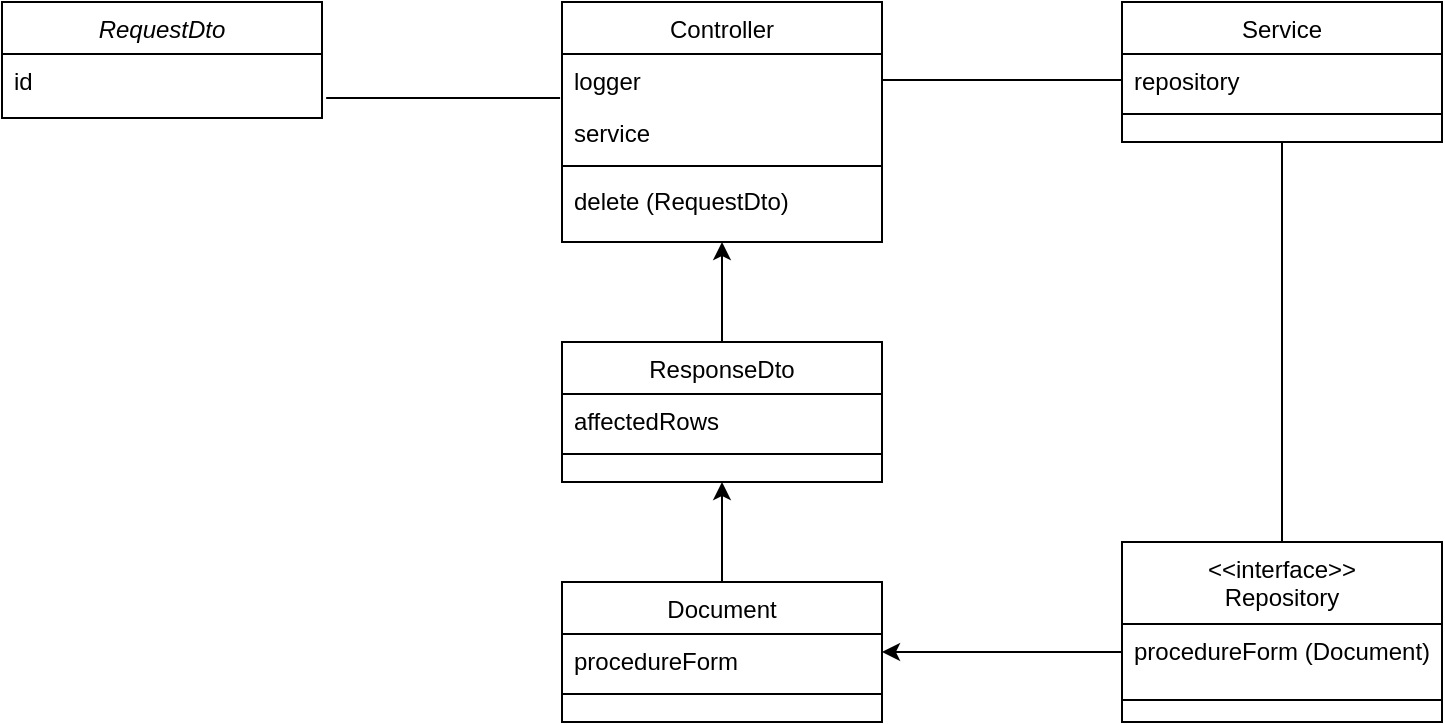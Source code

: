 <mxfile version="14.0.3" type="github" pages="11">
  <diagram name="3. delete procedure form" id="GkrUuHuArYA_d9K7JpQ8">
    <mxGraphModel dx="1088" dy="594" grid="0" gridSize="1" guides="1" tooltips="1" connect="1" arrows="1" fold="1" page="1" pageScale="1" pageWidth="827" pageHeight="1169" background="none" math="0" shadow="0">
      <root>
        <mxCell id="mXLjcWvAp4NQLNlN3e-r-0" />
        <mxCell id="mXLjcWvAp4NQLNlN3e-r-1" parent="mXLjcWvAp4NQLNlN3e-r-0" />
        <mxCell id="mXLjcWvAp4NQLNlN3e-r-2" value="RequestDto" style="swimlane;fontStyle=2;align=center;verticalAlign=top;childLayout=stackLayout;horizontal=1;startSize=26;horizontalStack=0;resizeParent=1;resizeLast=0;collapsible=1;marginBottom=0;rounded=0;shadow=0;strokeWidth=1;" vertex="1" parent="mXLjcWvAp4NQLNlN3e-r-1">
          <mxGeometry x="40" y="80" width="160" height="58" as="geometry">
            <mxRectangle x="230" y="140" width="160" height="26" as="alternateBounds" />
          </mxGeometry>
        </mxCell>
        <mxCell id="mXLjcWvAp4NQLNlN3e-r-3" value="id" style="text;align=left;verticalAlign=top;spacingLeft=4;spacingRight=4;overflow=hidden;rotatable=0;points=[[0,0.5],[1,0.5]];portConstraint=eastwest;rounded=0;shadow=0;html=0;" vertex="1" parent="mXLjcWvAp4NQLNlN3e-r-2">
          <mxGeometry y="26" width="160" height="26" as="geometry" />
        </mxCell>
        <mxCell id="mXLjcWvAp4NQLNlN3e-r-4" value="&lt;&lt;interface&gt;&gt;&#xa;Repository" style="swimlane;fontStyle=0;align=center;verticalAlign=top;childLayout=stackLayout;horizontal=1;startSize=41;horizontalStack=0;resizeParent=1;resizeLast=0;collapsible=1;marginBottom=0;rounded=0;shadow=0;strokeWidth=1;" vertex="1" parent="mXLjcWvAp4NQLNlN3e-r-1">
          <mxGeometry x="600" y="350" width="160" height="90" as="geometry">
            <mxRectangle x="590" y="380" width="160" height="26" as="alternateBounds" />
          </mxGeometry>
        </mxCell>
        <mxCell id="mXLjcWvAp4NQLNlN3e-r-5" value="procedureForm (Document)" style="text;align=left;verticalAlign=top;spacingLeft=4;spacingRight=4;overflow=hidden;rotatable=0;points=[[0,0.5],[1,0.5]];portConstraint=eastwest;" vertex="1" parent="mXLjcWvAp4NQLNlN3e-r-4">
          <mxGeometry y="41" width="160" height="34" as="geometry" />
        </mxCell>
        <mxCell id="mXLjcWvAp4NQLNlN3e-r-6" value="" style="line;html=1;strokeWidth=1;align=left;verticalAlign=middle;spacingTop=-1;spacingLeft=3;spacingRight=3;rotatable=0;labelPosition=right;points=[];portConstraint=eastwest;" vertex="1" parent="mXLjcWvAp4NQLNlN3e-r-4">
          <mxGeometry y="75" width="160" height="8" as="geometry" />
        </mxCell>
        <mxCell id="mXLjcWvAp4NQLNlN3e-r-7" style="edgeStyle=orthogonalEdgeStyle;rounded=0;orthogonalLoop=1;jettySize=auto;html=1;entryX=0.5;entryY=0;entryDx=0;entryDy=0;endArrow=none;endFill=0;strokeColor=#000000;" edge="1" parent="mXLjcWvAp4NQLNlN3e-r-1" source="mXLjcWvAp4NQLNlN3e-r-8" target="mXLjcWvAp4NQLNlN3e-r-4">
          <mxGeometry relative="1" as="geometry" />
        </mxCell>
        <mxCell id="mXLjcWvAp4NQLNlN3e-r-8" value="Service" style="swimlane;fontStyle=0;align=center;verticalAlign=top;childLayout=stackLayout;horizontal=1;startSize=26;horizontalStack=0;resizeParent=1;resizeLast=0;collapsible=1;marginBottom=0;rounded=0;shadow=0;strokeWidth=1;" vertex="1" parent="mXLjcWvAp4NQLNlN3e-r-1">
          <mxGeometry x="600" y="80" width="160" height="70" as="geometry">
            <mxRectangle x="340" y="380" width="170" height="26" as="alternateBounds" />
          </mxGeometry>
        </mxCell>
        <mxCell id="mXLjcWvAp4NQLNlN3e-r-9" value="repository" style="text;align=left;verticalAlign=top;spacingLeft=4;spacingRight=4;overflow=hidden;rotatable=0;points=[[0,0.5],[1,0.5]];portConstraint=eastwest;" vertex="1" parent="mXLjcWvAp4NQLNlN3e-r-8">
          <mxGeometry y="26" width="160" height="26" as="geometry" />
        </mxCell>
        <mxCell id="mXLjcWvAp4NQLNlN3e-r-10" value="" style="line;html=1;strokeWidth=1;align=left;verticalAlign=middle;spacingTop=-1;spacingLeft=3;spacingRight=3;rotatable=0;labelPosition=right;points=[];portConstraint=eastwest;" vertex="1" parent="mXLjcWvAp4NQLNlN3e-r-8">
          <mxGeometry y="52" width="160" height="8" as="geometry" />
        </mxCell>
        <mxCell id="mXLjcWvAp4NQLNlN3e-r-11" value="Controller" style="swimlane;fontStyle=0;align=center;verticalAlign=top;childLayout=stackLayout;horizontal=1;startSize=26;horizontalStack=0;resizeParent=1;resizeLast=0;collapsible=1;marginBottom=0;rounded=0;shadow=0;strokeWidth=1;" vertex="1" parent="mXLjcWvAp4NQLNlN3e-r-1">
          <mxGeometry x="320" y="80" width="160" height="120" as="geometry">
            <mxRectangle x="550" y="140" width="160" height="26" as="alternateBounds" />
          </mxGeometry>
        </mxCell>
        <mxCell id="mXLjcWvAp4NQLNlN3e-r-12" value="logger" style="text;align=left;verticalAlign=top;spacingLeft=4;spacingRight=4;overflow=hidden;rotatable=0;points=[[0,0.5],[1,0.5]];portConstraint=eastwest;" vertex="1" parent="mXLjcWvAp4NQLNlN3e-r-11">
          <mxGeometry y="26" width="160" height="26" as="geometry" />
        </mxCell>
        <mxCell id="mXLjcWvAp4NQLNlN3e-r-13" value="service" style="text;align=left;verticalAlign=top;spacingLeft=4;spacingRight=4;overflow=hidden;rotatable=0;points=[[0,0.5],[1,0.5]];portConstraint=eastwest;rounded=0;shadow=0;html=0;" vertex="1" parent="mXLjcWvAp4NQLNlN3e-r-11">
          <mxGeometry y="52" width="160" height="26" as="geometry" />
        </mxCell>
        <mxCell id="mXLjcWvAp4NQLNlN3e-r-14" value="" style="line;html=1;strokeWidth=1;align=left;verticalAlign=middle;spacingTop=-1;spacingLeft=3;spacingRight=3;rotatable=0;labelPosition=right;points=[];portConstraint=eastwest;" vertex="1" parent="mXLjcWvAp4NQLNlN3e-r-11">
          <mxGeometry y="78" width="160" height="8" as="geometry" />
        </mxCell>
        <mxCell id="mXLjcWvAp4NQLNlN3e-r-15" value="delete (RequestDto)" style="text;align=left;verticalAlign=top;spacingLeft=4;spacingRight=4;overflow=hidden;rotatable=0;points=[[0,0.5],[1,0.5]];portConstraint=eastwest;" vertex="1" parent="mXLjcWvAp4NQLNlN3e-r-11">
          <mxGeometry y="86" width="160" height="26" as="geometry" />
        </mxCell>
        <mxCell id="mXLjcWvAp4NQLNlN3e-r-16" style="edgeStyle=orthogonalEdgeStyle;rounded=0;orthogonalLoop=1;jettySize=auto;html=1;entryX=0.5;entryY=1;entryDx=0;entryDy=0;" edge="1" parent="mXLjcWvAp4NQLNlN3e-r-1" source="mXLjcWvAp4NQLNlN3e-r-17" target="mXLjcWvAp4NQLNlN3e-r-21">
          <mxGeometry relative="1" as="geometry" />
        </mxCell>
        <mxCell id="mXLjcWvAp4NQLNlN3e-r-17" value="Document" style="swimlane;fontStyle=0;align=center;verticalAlign=top;childLayout=stackLayout;horizontal=1;startSize=26;horizontalStack=0;resizeParent=1;resizeLast=0;collapsible=1;marginBottom=0;rounded=0;shadow=0;strokeWidth=1;" vertex="1" parent="mXLjcWvAp4NQLNlN3e-r-1">
          <mxGeometry x="320" y="370" width="160" height="70" as="geometry">
            <mxRectangle x="340" y="380" width="170" height="26" as="alternateBounds" />
          </mxGeometry>
        </mxCell>
        <mxCell id="mXLjcWvAp4NQLNlN3e-r-18" value="procedureForm" style="text;align=left;verticalAlign=top;spacingLeft=4;spacingRight=4;overflow=hidden;rotatable=0;points=[[0,0.5],[1,0.5]];portConstraint=eastwest;" vertex="1" parent="mXLjcWvAp4NQLNlN3e-r-17">
          <mxGeometry y="26" width="160" height="26" as="geometry" />
        </mxCell>
        <mxCell id="mXLjcWvAp4NQLNlN3e-r-19" value="" style="line;html=1;strokeWidth=1;align=left;verticalAlign=middle;spacingTop=-1;spacingLeft=3;spacingRight=3;rotatable=0;labelPosition=right;points=[];portConstraint=eastwest;" vertex="1" parent="mXLjcWvAp4NQLNlN3e-r-17">
          <mxGeometry y="52" width="160" height="8" as="geometry" />
        </mxCell>
        <mxCell id="mXLjcWvAp4NQLNlN3e-r-20" style="edgeStyle=orthogonalEdgeStyle;rounded=0;orthogonalLoop=1;jettySize=auto;html=1;entryX=0.5;entryY=1;entryDx=0;entryDy=0;" edge="1" parent="mXLjcWvAp4NQLNlN3e-r-1" source="mXLjcWvAp4NQLNlN3e-r-21" target="mXLjcWvAp4NQLNlN3e-r-11">
          <mxGeometry relative="1" as="geometry" />
        </mxCell>
        <mxCell id="mXLjcWvAp4NQLNlN3e-r-21" value="ResponseDto" style="swimlane;fontStyle=0;align=center;verticalAlign=top;childLayout=stackLayout;horizontal=1;startSize=26;horizontalStack=0;resizeParent=1;resizeLast=0;collapsible=1;marginBottom=0;rounded=0;shadow=0;strokeWidth=1;" vertex="1" parent="mXLjcWvAp4NQLNlN3e-r-1">
          <mxGeometry x="320" y="250" width="160" height="70" as="geometry">
            <mxRectangle x="340" y="380" width="170" height="26" as="alternateBounds" />
          </mxGeometry>
        </mxCell>
        <mxCell id="mXLjcWvAp4NQLNlN3e-r-22" value="affectedRows" style="text;align=left;verticalAlign=top;spacingLeft=4;spacingRight=4;overflow=hidden;rotatable=0;points=[[0,0.5],[1,0.5]];portConstraint=eastwest;" vertex="1" parent="mXLjcWvAp4NQLNlN3e-r-21">
          <mxGeometry y="26" width="160" height="26" as="geometry" />
        </mxCell>
        <mxCell id="mXLjcWvAp4NQLNlN3e-r-23" value="" style="line;html=1;strokeWidth=1;align=left;verticalAlign=middle;spacingTop=-1;spacingLeft=3;spacingRight=3;rotatable=0;labelPosition=right;points=[];portConstraint=eastwest;" vertex="1" parent="mXLjcWvAp4NQLNlN3e-r-21">
          <mxGeometry y="52" width="160" height="8" as="geometry" />
        </mxCell>
        <mxCell id="mXLjcWvAp4NQLNlN3e-r-24" value="" style="endArrow=none;html=1;exitX=1.013;exitY=0.846;exitDx=0;exitDy=0;entryX=-0.006;entryY=-0.154;entryDx=0;entryDy=0;exitPerimeter=0;entryPerimeter=0;" edge="1" parent="mXLjcWvAp4NQLNlN3e-r-1" source="mXLjcWvAp4NQLNlN3e-r-3" target="mXLjcWvAp4NQLNlN3e-r-13">
          <mxGeometry width="50" height="50" relative="1" as="geometry">
            <mxPoint x="220" y="230" as="sourcePoint" />
            <mxPoint x="300" y="159" as="targetPoint" />
          </mxGeometry>
        </mxCell>
        <mxCell id="mXLjcWvAp4NQLNlN3e-r-25" style="edgeStyle=orthogonalEdgeStyle;rounded=0;orthogonalLoop=1;jettySize=auto;html=1;entryX=1;entryY=0.5;entryDx=0;entryDy=0;endArrow=classic;endFill=1;strokeColor=#000000;" edge="1" parent="mXLjcWvAp4NQLNlN3e-r-1" target="mXLjcWvAp4NQLNlN3e-r-17">
          <mxGeometry relative="1" as="geometry">
            <mxPoint x="600" y="408" as="sourcePoint" />
            <Array as="points">
              <mxPoint x="600" y="405" />
            </Array>
          </mxGeometry>
        </mxCell>
        <mxCell id="mXLjcWvAp4NQLNlN3e-r-26" style="edgeStyle=orthogonalEdgeStyle;rounded=0;orthogonalLoop=1;jettySize=auto;html=1;entryX=0;entryY=0.5;entryDx=0;entryDy=0;endArrow=none;endFill=0;" edge="1" parent="mXLjcWvAp4NQLNlN3e-r-1" target="mXLjcWvAp4NQLNlN3e-r-9">
          <mxGeometry relative="1" as="geometry">
            <Array as="points">
              <mxPoint x="480" y="119" />
            </Array>
            <mxPoint x="480" y="184" as="sourcePoint" />
          </mxGeometry>
        </mxCell>
      </root>
    </mxGraphModel>
  </diagram>
  <diagram name="3. update procedure form" id="XCPMUnqoQlMZIQ4VYS7m">
    <mxGraphModel dx="1088" dy="594" grid="0" gridSize="1" guides="1" tooltips="1" connect="1" arrows="1" fold="1" page="1" pageScale="1" pageWidth="827" pageHeight="1169" background="none" math="0" shadow="0">
      <root>
        <mxCell id="WuUTTKSzAf-7BLGEsqhM-0" />
        <mxCell id="WuUTTKSzAf-7BLGEsqhM-1" parent="WuUTTKSzAf-7BLGEsqhM-0" />
        <mxCell id="WuUTTKSzAf-7BLGEsqhM-2" value="RequestDto" style="swimlane;fontStyle=2;align=center;verticalAlign=top;childLayout=stackLayout;horizontal=1;startSize=26;horizontalStack=0;resizeParent=1;resizeLast=0;collapsible=1;marginBottom=0;rounded=0;shadow=0;strokeWidth=1;" vertex="1" parent="WuUTTKSzAf-7BLGEsqhM-1">
          <mxGeometry x="40" y="80" width="160" height="286" as="geometry">
            <mxRectangle x="230" y="140" width="160" height="26" as="alternateBounds" />
          </mxGeometry>
        </mxCell>
        <mxCell id="WuUTTKSzAf-7BLGEsqhM-3" value="form" style="text;align=left;verticalAlign=top;spacingLeft=4;spacingRight=4;overflow=hidden;rotatable=0;points=[[0,0.5],[1,0.5]];portConstraint=eastwest;" vertex="1" parent="WuUTTKSzAf-7BLGEsqhM-2">
          <mxGeometry y="26" width="160" height="26" as="geometry" />
        </mxCell>
        <mxCell id="WuUTTKSzAf-7BLGEsqhM-4" value="case" style="text;align=left;verticalAlign=top;spacingLeft=4;spacingRight=4;overflow=hidden;rotatable=0;points=[[0,0.5],[1,0.5]];portConstraint=eastwest;rounded=0;shadow=0;html=0;" vertex="1" parent="WuUTTKSzAf-7BLGEsqhM-2">
          <mxGeometry y="52" width="160" height="26" as="geometry" />
        </mxCell>
        <mxCell id="WuUTTKSzAf-7BLGEsqhM-5" value="defaultDirectly" style="text;align=left;verticalAlign=top;spacingLeft=4;spacingRight=4;overflow=hidden;rotatable=0;points=[[0,0.5],[1,0.5]];portConstraint=eastwest;rounded=0;shadow=0;html=0;" vertex="1" parent="WuUTTKSzAf-7BLGEsqhM-2">
          <mxGeometry y="78" width="160" height="26" as="geometry" />
        </mxCell>
        <mxCell id="WuUTTKSzAf-7BLGEsqhM-6" value="defaultOnline" style="text;align=left;verticalAlign=top;spacingLeft=4;spacingRight=4;overflow=hidden;rotatable=0;points=[[0,0.5],[1,0.5]];portConstraint=eastwest;rounded=0;shadow=0;html=0;" vertex="1" parent="WuUTTKSzAf-7BLGEsqhM-2">
          <mxGeometry y="104" width="160" height="26" as="geometry" />
        </mxCell>
        <mxCell id="WuUTTKSzAf-7BLGEsqhM-7" value="requirement" style="text;align=left;verticalAlign=top;spacingLeft=4;spacingRight=4;overflow=hidden;rotatable=0;points=[[0,0.5],[1,0.5]];portConstraint=eastwest;rounded=0;shadow=0;html=0;" vertex="1" parent="WuUTTKSzAf-7BLGEsqhM-2">
          <mxGeometry y="130" width="160" height="26" as="geometry" />
        </mxCell>
        <mxCell id="WuUTTKSzAf-7BLGEsqhM-8" value="status" style="text;align=left;verticalAlign=top;spacingLeft=4;spacingRight=4;overflow=hidden;rotatable=0;points=[[0,0.5],[1,0.5]];portConstraint=eastwest;rounded=0;shadow=0;html=0;" vertex="1" parent="WuUTTKSzAf-7BLGEsqhM-2">
          <mxGeometry y="156" width="160" height="26" as="geometry" />
        </mxCell>
        <mxCell id="WuUTTKSzAf-7BLGEsqhM-9" value="procedure" style="text;align=left;verticalAlign=top;spacingLeft=4;spacingRight=4;overflow=hidden;rotatable=0;points=[[0,0.5],[1,0.5]];portConstraint=eastwest;rounded=0;shadow=0;html=0;" vertex="1" parent="WuUTTKSzAf-7BLGEsqhM-2">
          <mxGeometry y="182" width="160" height="26" as="geometry" />
        </mxCell>
        <mxCell id="WuUTTKSzAf-7BLGEsqhM-10" value="detail" style="text;align=left;verticalAlign=top;spacingLeft=4;spacingRight=4;overflow=hidden;rotatable=0;points=[[0,0.5],[1,0.5]];portConstraint=eastwest;rounded=0;shadow=0;html=0;" vertex="1" parent="WuUTTKSzAf-7BLGEsqhM-2">
          <mxGeometry y="208" width="160" height="26" as="geometry" />
        </mxCell>
        <mxCell id="WuUTTKSzAf-7BLGEsqhM-11" value="file" style="text;align=left;verticalAlign=top;spacingLeft=4;spacingRight=4;overflow=hidden;rotatable=0;points=[[0,0.5],[1,0.5]];portConstraint=eastwest;rounded=0;shadow=0;html=0;" vertex="1" parent="WuUTTKSzAf-7BLGEsqhM-2">
          <mxGeometry y="234" width="160" height="26" as="geometry" />
        </mxCell>
        <mxCell id="WuUTTKSzAf-7BLGEsqhM-12" value="" style="line;html=1;strokeWidth=1;align=left;verticalAlign=middle;spacingTop=-1;spacingLeft=3;spacingRight=3;rotatable=0;labelPosition=right;points=[];portConstraint=eastwest;" vertex="1" parent="WuUTTKSzAf-7BLGEsqhM-2">
          <mxGeometry y="260" width="160" height="8" as="geometry" />
        </mxCell>
        <mxCell id="WuUTTKSzAf-7BLGEsqhM-13" style="edgeStyle=orthogonalEdgeStyle;rounded=0;orthogonalLoop=1;jettySize=auto;html=1;entryX=0.5;entryY=0;entryDx=0;entryDy=0;" edge="1" parent="WuUTTKSzAf-7BLGEsqhM-1" source="WuUTTKSzAf-7BLGEsqhM-14" target="WuUTTKSzAf-7BLGEsqhM-26">
          <mxGeometry relative="1" as="geometry" />
        </mxCell>
        <mxCell id="WuUTTKSzAf-7BLGEsqhM-14" value="&lt;&lt;interface&gt;&gt;&#xa;Repository" style="swimlane;fontStyle=0;align=center;verticalAlign=top;childLayout=stackLayout;horizontal=1;startSize=41;horizontalStack=0;resizeParent=1;resizeLast=0;collapsible=1;marginBottom=0;rounded=0;shadow=0;strokeWidth=1;" vertex="1" parent="WuUTTKSzAf-7BLGEsqhM-1">
          <mxGeometry x="600" y="226" width="160" height="90" as="geometry">
            <mxRectangle x="590" y="380" width="160" height="26" as="alternateBounds" />
          </mxGeometry>
        </mxCell>
        <mxCell id="WuUTTKSzAf-7BLGEsqhM-15" value="update (Document)" style="text;align=left;verticalAlign=top;spacingLeft=4;spacingRight=4;overflow=hidden;rotatable=0;points=[[0,0.5],[1,0.5]];portConstraint=eastwest;" vertex="1" parent="WuUTTKSzAf-7BLGEsqhM-14">
          <mxGeometry y="41" width="160" height="34" as="geometry" />
        </mxCell>
        <mxCell id="WuUTTKSzAf-7BLGEsqhM-16" value="" style="line;html=1;strokeWidth=1;align=left;verticalAlign=middle;spacingTop=-1;spacingLeft=3;spacingRight=3;rotatable=0;labelPosition=right;points=[];portConstraint=eastwest;" vertex="1" parent="WuUTTKSzAf-7BLGEsqhM-14">
          <mxGeometry y="75" width="160" height="8" as="geometry" />
        </mxCell>
        <mxCell id="WuUTTKSzAf-7BLGEsqhM-17" style="edgeStyle=orthogonalEdgeStyle;rounded=0;orthogonalLoop=1;jettySize=auto;html=1;entryX=0.5;entryY=0;entryDx=0;entryDy=0;endArrow=none;endFill=0;strokeColor=#000000;" edge="1" parent="WuUTTKSzAf-7BLGEsqhM-1" source="WuUTTKSzAf-7BLGEsqhM-18" target="WuUTTKSzAf-7BLGEsqhM-14">
          <mxGeometry relative="1" as="geometry" />
        </mxCell>
        <mxCell id="WuUTTKSzAf-7BLGEsqhM-18" value="Service" style="swimlane;fontStyle=0;align=center;verticalAlign=top;childLayout=stackLayout;horizontal=1;startSize=26;horizontalStack=0;resizeParent=1;resizeLast=0;collapsible=1;marginBottom=0;rounded=0;shadow=0;strokeWidth=1;" vertex="1" parent="WuUTTKSzAf-7BLGEsqhM-1">
          <mxGeometry x="600" y="80" width="160" height="70" as="geometry">
            <mxRectangle x="340" y="380" width="170" height="26" as="alternateBounds" />
          </mxGeometry>
        </mxCell>
        <mxCell id="WuUTTKSzAf-7BLGEsqhM-19" value="repository" style="text;align=left;verticalAlign=top;spacingLeft=4;spacingRight=4;overflow=hidden;rotatable=0;points=[[0,0.5],[1,0.5]];portConstraint=eastwest;" vertex="1" parent="WuUTTKSzAf-7BLGEsqhM-18">
          <mxGeometry y="26" width="160" height="26" as="geometry" />
        </mxCell>
        <mxCell id="WuUTTKSzAf-7BLGEsqhM-20" value="" style="line;html=1;strokeWidth=1;align=left;verticalAlign=middle;spacingTop=-1;spacingLeft=3;spacingRight=3;rotatable=0;labelPosition=right;points=[];portConstraint=eastwest;" vertex="1" parent="WuUTTKSzAf-7BLGEsqhM-18">
          <mxGeometry y="52" width="160" height="8" as="geometry" />
        </mxCell>
        <mxCell id="WuUTTKSzAf-7BLGEsqhM-21" value="Controller" style="swimlane;fontStyle=0;align=center;verticalAlign=top;childLayout=stackLayout;horizontal=1;startSize=26;horizontalStack=0;resizeParent=1;resizeLast=0;collapsible=1;marginBottom=0;rounded=0;shadow=0;strokeWidth=1;" vertex="1" parent="WuUTTKSzAf-7BLGEsqhM-1">
          <mxGeometry x="320" y="80" width="160" height="120" as="geometry">
            <mxRectangle x="550" y="140" width="160" height="26" as="alternateBounds" />
          </mxGeometry>
        </mxCell>
        <mxCell id="WuUTTKSzAf-7BLGEsqhM-22" value="logger" style="text;align=left;verticalAlign=top;spacingLeft=4;spacingRight=4;overflow=hidden;rotatable=0;points=[[0,0.5],[1,0.5]];portConstraint=eastwest;" vertex="1" parent="WuUTTKSzAf-7BLGEsqhM-21">
          <mxGeometry y="26" width="160" height="26" as="geometry" />
        </mxCell>
        <mxCell id="WuUTTKSzAf-7BLGEsqhM-23" value="service" style="text;align=left;verticalAlign=top;spacingLeft=4;spacingRight=4;overflow=hidden;rotatable=0;points=[[0,0.5],[1,0.5]];portConstraint=eastwest;rounded=0;shadow=0;html=0;" vertex="1" parent="WuUTTKSzAf-7BLGEsqhM-21">
          <mxGeometry y="52" width="160" height="26" as="geometry" />
        </mxCell>
        <mxCell id="WuUTTKSzAf-7BLGEsqhM-24" value="" style="line;html=1;strokeWidth=1;align=left;verticalAlign=middle;spacingTop=-1;spacingLeft=3;spacingRight=3;rotatable=0;labelPosition=right;points=[];portConstraint=eastwest;" vertex="1" parent="WuUTTKSzAf-7BLGEsqhM-21">
          <mxGeometry y="78" width="160" height="8" as="geometry" />
        </mxCell>
        <mxCell id="WuUTTKSzAf-7BLGEsqhM-25" value="update (RequestDto)" style="text;align=left;verticalAlign=top;spacingLeft=4;spacingRight=4;overflow=hidden;rotatable=0;points=[[0,0.5],[1,0.5]];portConstraint=eastwest;" vertex="1" parent="WuUTTKSzAf-7BLGEsqhM-21">
          <mxGeometry y="86" width="160" height="26" as="geometry" />
        </mxCell>
        <mxCell id="WuUTTKSzAf-7BLGEsqhM-26" value="Document" style="swimlane;fontStyle=0;align=center;verticalAlign=top;childLayout=stackLayout;horizontal=1;startSize=26;horizontalStack=0;resizeParent=1;resizeLast=0;collapsible=1;marginBottom=0;rounded=0;shadow=0;strokeWidth=1;" vertex="1" parent="WuUTTKSzAf-7BLGEsqhM-1">
          <mxGeometry x="600" y="380" width="160" height="70" as="geometry">
            <mxRectangle x="340" y="380" width="170" height="26" as="alternateBounds" />
          </mxGeometry>
        </mxCell>
        <mxCell id="WuUTTKSzAf-7BLGEsqhM-27" value="procedureForm" style="text;align=left;verticalAlign=top;spacingLeft=4;spacingRight=4;overflow=hidden;rotatable=0;points=[[0,0.5],[1,0.5]];portConstraint=eastwest;" vertex="1" parent="WuUTTKSzAf-7BLGEsqhM-26">
          <mxGeometry y="26" width="160" height="26" as="geometry" />
        </mxCell>
        <mxCell id="WuUTTKSzAf-7BLGEsqhM-28" value="" style="line;html=1;strokeWidth=1;align=left;verticalAlign=middle;spacingTop=-1;spacingLeft=3;spacingRight=3;rotatable=0;labelPosition=right;points=[];portConstraint=eastwest;" vertex="1" parent="WuUTTKSzAf-7BLGEsqhM-26">
          <mxGeometry y="52" width="160" height="8" as="geometry" />
        </mxCell>
        <mxCell id="WuUTTKSzAf-7BLGEsqhM-29" value="" style="endArrow=none;html=1;exitX=1.006;exitY=-0.154;exitDx=0;exitDy=0;entryX=-0.006;entryY=-0.154;entryDx=0;entryDy=0;exitPerimeter=0;entryPerimeter=0;" edge="1" parent="WuUTTKSzAf-7BLGEsqhM-1" source="WuUTTKSzAf-7BLGEsqhM-4" target="WuUTTKSzAf-7BLGEsqhM-23">
          <mxGeometry width="50" height="50" relative="1" as="geometry">
            <mxPoint x="220" y="230" as="sourcePoint" />
            <mxPoint x="300" y="159" as="targetPoint" />
          </mxGeometry>
        </mxCell>
        <mxCell id="WuUTTKSzAf-7BLGEsqhM-30" style="edgeStyle=orthogonalEdgeStyle;rounded=0;orthogonalLoop=1;jettySize=auto;html=1;entryX=0;entryY=0.5;entryDx=0;entryDy=0;endArrow=none;endFill=0;" edge="1" parent="WuUTTKSzAf-7BLGEsqhM-1" target="WuUTTKSzAf-7BLGEsqhM-19">
          <mxGeometry relative="1" as="geometry">
            <Array as="points">
              <mxPoint x="480" y="119" />
            </Array>
            <mxPoint x="480" y="184" as="sourcePoint" />
          </mxGeometry>
        </mxCell>
        <mxCell id="WuUTTKSzAf-7BLGEsqhM-31" style="edgeStyle=orthogonalEdgeStyle;rounded=0;orthogonalLoop=1;jettySize=auto;html=1;entryX=0.5;entryY=1;entryDx=0;entryDy=0;endArrow=classic;endFill=1;" edge="1" parent="WuUTTKSzAf-7BLGEsqhM-1" source="WuUTTKSzAf-7BLGEsqhM-32" target="WuUTTKSzAf-7BLGEsqhM-21">
          <mxGeometry relative="1" as="geometry" />
        </mxCell>
        <mxCell id="WuUTTKSzAf-7BLGEsqhM-32" value="ResponseDto" style="swimlane;fontStyle=2;align=center;verticalAlign=top;childLayout=stackLayout;horizontal=1;startSize=26;horizontalStack=0;resizeParent=1;resizeLast=0;collapsible=1;marginBottom=0;rounded=0;shadow=0;strokeWidth=1;" vertex="1" parent="WuUTTKSzAf-7BLGEsqhM-1">
          <mxGeometry x="320" y="378" width="160" height="72" as="geometry">
            <mxRectangle x="230" y="140" width="160" height="26" as="alternateBounds" />
          </mxGeometry>
        </mxCell>
        <mxCell id="WuUTTKSzAf-7BLGEsqhM-33" value="affectedRows" style="text;align=left;verticalAlign=top;spacingLeft=4;spacingRight=4;overflow=hidden;rotatable=0;points=[[0,0.5],[1,0.5]];portConstraint=eastwest;rounded=0;shadow=0;html=0;" vertex="1" parent="WuUTTKSzAf-7BLGEsqhM-32">
          <mxGeometry y="26" width="160" height="26" as="geometry" />
        </mxCell>
        <mxCell id="WuUTTKSzAf-7BLGEsqhM-34" value="" style="line;html=1;strokeWidth=1;align=left;verticalAlign=middle;spacingTop=-1;spacingLeft=3;spacingRight=3;rotatable=0;labelPosition=right;points=[];portConstraint=eastwest;" vertex="1" parent="WuUTTKSzAf-7BLGEsqhM-32">
          <mxGeometry y="52" width="160" height="8" as="geometry" />
        </mxCell>
        <mxCell id="WuUTTKSzAf-7BLGEsqhM-35" style="edgeStyle=orthogonalEdgeStyle;rounded=0;orthogonalLoop=1;jettySize=auto;html=1;entryX=1.019;entryY=0.231;entryDx=0;entryDy=0;entryPerimeter=0;" edge="1" parent="WuUTTKSzAf-7BLGEsqhM-1" source="WuUTTKSzAf-7BLGEsqhM-27">
          <mxGeometry relative="1" as="geometry">
            <mxPoint x="483.04" y="419.006" as="targetPoint" />
          </mxGeometry>
        </mxCell>
      </root>
    </mxGraphModel>
  </diagram>
  <diagram name="3. Add procedure form" id="YLMO8jl0VMDyjMFZDbGy">
    <mxGraphModel dx="1088" dy="594" grid="0" gridSize="1" guides="1" tooltips="1" connect="1" arrows="1" fold="1" page="1" pageScale="1" pageWidth="827" pageHeight="1169" background="none" math="0" shadow="0">
      <root>
        <mxCell id="lEUBi2vmLjwrqvNSovkN-0" />
        <mxCell id="lEUBi2vmLjwrqvNSovkN-1" parent="lEUBi2vmLjwrqvNSovkN-0" />
        <mxCell id="lEUBi2vmLjwrqvNSovkN-2" value="RequestDto" style="swimlane;fontStyle=2;align=center;verticalAlign=top;childLayout=stackLayout;horizontal=1;startSize=26;horizontalStack=0;resizeParent=1;resizeLast=0;collapsible=1;marginBottom=0;rounded=0;shadow=0;strokeWidth=1;" vertex="1" parent="lEUBi2vmLjwrqvNSovkN-1">
          <mxGeometry x="40" y="80" width="160" height="286" as="geometry">
            <mxRectangle x="230" y="140" width="160" height="26" as="alternateBounds" />
          </mxGeometry>
        </mxCell>
        <mxCell id="lEUBi2vmLjwrqvNSovkN-3" value="form" style="text;align=left;verticalAlign=top;spacingLeft=4;spacingRight=4;overflow=hidden;rotatable=0;points=[[0,0.5],[1,0.5]];portConstraint=eastwest;" vertex="1" parent="lEUBi2vmLjwrqvNSovkN-2">
          <mxGeometry y="26" width="160" height="26" as="geometry" />
        </mxCell>
        <mxCell id="lEUBi2vmLjwrqvNSovkN-4" value="case" style="text;align=left;verticalAlign=top;spacingLeft=4;spacingRight=4;overflow=hidden;rotatable=0;points=[[0,0.5],[1,0.5]];portConstraint=eastwest;rounded=0;shadow=0;html=0;" vertex="1" parent="lEUBi2vmLjwrqvNSovkN-2">
          <mxGeometry y="52" width="160" height="26" as="geometry" />
        </mxCell>
        <mxCell id="lEUBi2vmLjwrqvNSovkN-5" value="defaultDirectly" style="text;align=left;verticalAlign=top;spacingLeft=4;spacingRight=4;overflow=hidden;rotatable=0;points=[[0,0.5],[1,0.5]];portConstraint=eastwest;rounded=0;shadow=0;html=0;" vertex="1" parent="lEUBi2vmLjwrqvNSovkN-2">
          <mxGeometry y="78" width="160" height="26" as="geometry" />
        </mxCell>
        <mxCell id="lEUBi2vmLjwrqvNSovkN-6" value="defaultOnline" style="text;align=left;verticalAlign=top;spacingLeft=4;spacingRight=4;overflow=hidden;rotatable=0;points=[[0,0.5],[1,0.5]];portConstraint=eastwest;rounded=0;shadow=0;html=0;" vertex="1" parent="lEUBi2vmLjwrqvNSovkN-2">
          <mxGeometry y="104" width="160" height="26" as="geometry" />
        </mxCell>
        <mxCell id="lEUBi2vmLjwrqvNSovkN-7" value="requirement" style="text;align=left;verticalAlign=top;spacingLeft=4;spacingRight=4;overflow=hidden;rotatable=0;points=[[0,0.5],[1,0.5]];portConstraint=eastwest;rounded=0;shadow=0;html=0;" vertex="1" parent="lEUBi2vmLjwrqvNSovkN-2">
          <mxGeometry y="130" width="160" height="26" as="geometry" />
        </mxCell>
        <mxCell id="lEUBi2vmLjwrqvNSovkN-8" value="status" style="text;align=left;verticalAlign=top;spacingLeft=4;spacingRight=4;overflow=hidden;rotatable=0;points=[[0,0.5],[1,0.5]];portConstraint=eastwest;rounded=0;shadow=0;html=0;" vertex="1" parent="lEUBi2vmLjwrqvNSovkN-2">
          <mxGeometry y="156" width="160" height="26" as="geometry" />
        </mxCell>
        <mxCell id="lEUBi2vmLjwrqvNSovkN-9" value="procedure" style="text;align=left;verticalAlign=top;spacingLeft=4;spacingRight=4;overflow=hidden;rotatable=0;points=[[0,0.5],[1,0.5]];portConstraint=eastwest;rounded=0;shadow=0;html=0;" vertex="1" parent="lEUBi2vmLjwrqvNSovkN-2">
          <mxGeometry y="182" width="160" height="26" as="geometry" />
        </mxCell>
        <mxCell id="lEUBi2vmLjwrqvNSovkN-10" value="detail" style="text;align=left;verticalAlign=top;spacingLeft=4;spacingRight=4;overflow=hidden;rotatable=0;points=[[0,0.5],[1,0.5]];portConstraint=eastwest;rounded=0;shadow=0;html=0;" vertex="1" parent="lEUBi2vmLjwrqvNSovkN-2">
          <mxGeometry y="208" width="160" height="26" as="geometry" />
        </mxCell>
        <mxCell id="lEUBi2vmLjwrqvNSovkN-11" value="file" style="text;align=left;verticalAlign=top;spacingLeft=4;spacingRight=4;overflow=hidden;rotatable=0;points=[[0,0.5],[1,0.5]];portConstraint=eastwest;rounded=0;shadow=0;html=0;" vertex="1" parent="lEUBi2vmLjwrqvNSovkN-2">
          <mxGeometry y="234" width="160" height="26" as="geometry" />
        </mxCell>
        <mxCell id="lEUBi2vmLjwrqvNSovkN-20" value="" style="line;html=1;strokeWidth=1;align=left;verticalAlign=middle;spacingTop=-1;spacingLeft=3;spacingRight=3;rotatable=0;labelPosition=right;points=[];portConstraint=eastwest;" vertex="1" parent="lEUBi2vmLjwrqvNSovkN-2">
          <mxGeometry y="260" width="160" height="8" as="geometry" />
        </mxCell>
        <mxCell id="lEUBi2vmLjwrqvNSovkN-21" style="edgeStyle=orthogonalEdgeStyle;rounded=0;orthogonalLoop=1;jettySize=auto;html=1;entryX=0.5;entryY=0;entryDx=0;entryDy=0;" edge="1" parent="lEUBi2vmLjwrqvNSovkN-1" source="lEUBi2vmLjwrqvNSovkN-22" target="lEUBi2vmLjwrqvNSovkN-34">
          <mxGeometry relative="1" as="geometry" />
        </mxCell>
        <mxCell id="lEUBi2vmLjwrqvNSovkN-22" value="&lt;&lt;interface&gt;&gt;&#xa;Repository" style="swimlane;fontStyle=0;align=center;verticalAlign=top;childLayout=stackLayout;horizontal=1;startSize=41;horizontalStack=0;resizeParent=1;resizeLast=0;collapsible=1;marginBottom=0;rounded=0;shadow=0;strokeWidth=1;" vertex="1" parent="lEUBi2vmLjwrqvNSovkN-1">
          <mxGeometry x="600" y="226" width="160" height="90" as="geometry">
            <mxRectangle x="590" y="380" width="160" height="26" as="alternateBounds" />
          </mxGeometry>
        </mxCell>
        <mxCell id="lEUBi2vmLjwrqvNSovkN-23" value="add (Document)" style="text;align=left;verticalAlign=top;spacingLeft=4;spacingRight=4;overflow=hidden;rotatable=0;points=[[0,0.5],[1,0.5]];portConstraint=eastwest;" vertex="1" parent="lEUBi2vmLjwrqvNSovkN-22">
          <mxGeometry y="41" width="160" height="34" as="geometry" />
        </mxCell>
        <mxCell id="lEUBi2vmLjwrqvNSovkN-24" value="" style="line;html=1;strokeWidth=1;align=left;verticalAlign=middle;spacingTop=-1;spacingLeft=3;spacingRight=3;rotatable=0;labelPosition=right;points=[];portConstraint=eastwest;" vertex="1" parent="lEUBi2vmLjwrqvNSovkN-22">
          <mxGeometry y="75" width="160" height="8" as="geometry" />
        </mxCell>
        <mxCell id="lEUBi2vmLjwrqvNSovkN-25" style="edgeStyle=orthogonalEdgeStyle;rounded=0;orthogonalLoop=1;jettySize=auto;html=1;entryX=0.5;entryY=0;entryDx=0;entryDy=0;endArrow=none;endFill=0;strokeColor=#000000;" edge="1" parent="lEUBi2vmLjwrqvNSovkN-1" source="lEUBi2vmLjwrqvNSovkN-26" target="lEUBi2vmLjwrqvNSovkN-22">
          <mxGeometry relative="1" as="geometry" />
        </mxCell>
        <mxCell id="lEUBi2vmLjwrqvNSovkN-26" value="Service" style="swimlane;fontStyle=0;align=center;verticalAlign=top;childLayout=stackLayout;horizontal=1;startSize=26;horizontalStack=0;resizeParent=1;resizeLast=0;collapsible=1;marginBottom=0;rounded=0;shadow=0;strokeWidth=1;" vertex="1" parent="lEUBi2vmLjwrqvNSovkN-1">
          <mxGeometry x="600" y="80" width="160" height="70" as="geometry">
            <mxRectangle x="340" y="380" width="170" height="26" as="alternateBounds" />
          </mxGeometry>
        </mxCell>
        <mxCell id="lEUBi2vmLjwrqvNSovkN-27" value="repository" style="text;align=left;verticalAlign=top;spacingLeft=4;spacingRight=4;overflow=hidden;rotatable=0;points=[[0,0.5],[1,0.5]];portConstraint=eastwest;" vertex="1" parent="lEUBi2vmLjwrqvNSovkN-26">
          <mxGeometry y="26" width="160" height="26" as="geometry" />
        </mxCell>
        <mxCell id="lEUBi2vmLjwrqvNSovkN-28" value="" style="line;html=1;strokeWidth=1;align=left;verticalAlign=middle;spacingTop=-1;spacingLeft=3;spacingRight=3;rotatable=0;labelPosition=right;points=[];portConstraint=eastwest;" vertex="1" parent="lEUBi2vmLjwrqvNSovkN-26">
          <mxGeometry y="52" width="160" height="8" as="geometry" />
        </mxCell>
        <mxCell id="lEUBi2vmLjwrqvNSovkN-29" value="Controller" style="swimlane;fontStyle=0;align=center;verticalAlign=top;childLayout=stackLayout;horizontal=1;startSize=26;horizontalStack=0;resizeParent=1;resizeLast=0;collapsible=1;marginBottom=0;rounded=0;shadow=0;strokeWidth=1;" vertex="1" parent="lEUBi2vmLjwrqvNSovkN-1">
          <mxGeometry x="320" y="80" width="160" height="120" as="geometry">
            <mxRectangle x="550" y="140" width="160" height="26" as="alternateBounds" />
          </mxGeometry>
        </mxCell>
        <mxCell id="lEUBi2vmLjwrqvNSovkN-30" value="logger" style="text;align=left;verticalAlign=top;spacingLeft=4;spacingRight=4;overflow=hidden;rotatable=0;points=[[0,0.5],[1,0.5]];portConstraint=eastwest;" vertex="1" parent="lEUBi2vmLjwrqvNSovkN-29">
          <mxGeometry y="26" width="160" height="26" as="geometry" />
        </mxCell>
        <mxCell id="lEUBi2vmLjwrqvNSovkN-31" value="service" style="text;align=left;verticalAlign=top;spacingLeft=4;spacingRight=4;overflow=hidden;rotatable=0;points=[[0,0.5],[1,0.5]];portConstraint=eastwest;rounded=0;shadow=0;html=0;" vertex="1" parent="lEUBi2vmLjwrqvNSovkN-29">
          <mxGeometry y="52" width="160" height="26" as="geometry" />
        </mxCell>
        <mxCell id="lEUBi2vmLjwrqvNSovkN-32" value="" style="line;html=1;strokeWidth=1;align=left;verticalAlign=middle;spacingTop=-1;spacingLeft=3;spacingRight=3;rotatable=0;labelPosition=right;points=[];portConstraint=eastwest;" vertex="1" parent="lEUBi2vmLjwrqvNSovkN-29">
          <mxGeometry y="78" width="160" height="8" as="geometry" />
        </mxCell>
        <mxCell id="lEUBi2vmLjwrqvNSovkN-33" value="add (RequestDto)" style="text;align=left;verticalAlign=top;spacingLeft=4;spacingRight=4;overflow=hidden;rotatable=0;points=[[0,0.5],[1,0.5]];portConstraint=eastwest;" vertex="1" parent="lEUBi2vmLjwrqvNSovkN-29">
          <mxGeometry y="86" width="160" height="26" as="geometry" />
        </mxCell>
        <mxCell id="lEUBi2vmLjwrqvNSovkN-34" value="Document" style="swimlane;fontStyle=0;align=center;verticalAlign=top;childLayout=stackLayout;horizontal=1;startSize=26;horizontalStack=0;resizeParent=1;resizeLast=0;collapsible=1;marginBottom=0;rounded=0;shadow=0;strokeWidth=1;" vertex="1" parent="lEUBi2vmLjwrqvNSovkN-1">
          <mxGeometry x="600" y="380" width="160" height="70" as="geometry">
            <mxRectangle x="340" y="380" width="170" height="26" as="alternateBounds" />
          </mxGeometry>
        </mxCell>
        <mxCell id="lEUBi2vmLjwrqvNSovkN-35" value="procedureForm" style="text;align=left;verticalAlign=top;spacingLeft=4;spacingRight=4;overflow=hidden;rotatable=0;points=[[0,0.5],[1,0.5]];portConstraint=eastwest;" vertex="1" parent="lEUBi2vmLjwrqvNSovkN-34">
          <mxGeometry y="26" width="160" height="26" as="geometry" />
        </mxCell>
        <mxCell id="lEUBi2vmLjwrqvNSovkN-36" value="" style="line;html=1;strokeWidth=1;align=left;verticalAlign=middle;spacingTop=-1;spacingLeft=3;spacingRight=3;rotatable=0;labelPosition=right;points=[];portConstraint=eastwest;" vertex="1" parent="lEUBi2vmLjwrqvNSovkN-34">
          <mxGeometry y="52" width="160" height="8" as="geometry" />
        </mxCell>
        <mxCell id="lEUBi2vmLjwrqvNSovkN-37" value="" style="endArrow=none;html=1;exitX=1.006;exitY=-0.154;exitDx=0;exitDy=0;entryX=-0.006;entryY=-0.154;entryDx=0;entryDy=0;exitPerimeter=0;entryPerimeter=0;" edge="1" parent="lEUBi2vmLjwrqvNSovkN-1" source="lEUBi2vmLjwrqvNSovkN-4" target="lEUBi2vmLjwrqvNSovkN-31">
          <mxGeometry width="50" height="50" relative="1" as="geometry">
            <mxPoint x="220" y="230" as="sourcePoint" />
            <mxPoint x="300" y="159" as="targetPoint" />
          </mxGeometry>
        </mxCell>
        <mxCell id="lEUBi2vmLjwrqvNSovkN-38" style="edgeStyle=orthogonalEdgeStyle;rounded=0;orthogonalLoop=1;jettySize=auto;html=1;entryX=0;entryY=0.5;entryDx=0;entryDy=0;endArrow=none;endFill=0;" edge="1" parent="lEUBi2vmLjwrqvNSovkN-1" target="lEUBi2vmLjwrqvNSovkN-27">
          <mxGeometry relative="1" as="geometry">
            <Array as="points">
              <mxPoint x="480" y="119" />
            </Array>
            <mxPoint x="480" y="184" as="sourcePoint" />
          </mxGeometry>
        </mxCell>
        <mxCell id="lEUBi2vmLjwrqvNSovkN-39" style="edgeStyle=orthogonalEdgeStyle;rounded=0;orthogonalLoop=1;jettySize=auto;html=1;entryX=0.5;entryY=1;entryDx=0;entryDy=0;endArrow=classic;endFill=1;" edge="1" parent="lEUBi2vmLjwrqvNSovkN-1" source="lEUBi2vmLjwrqvNSovkN-40" target="lEUBi2vmLjwrqvNSovkN-29">
          <mxGeometry relative="1" as="geometry" />
        </mxCell>
        <mxCell id="lEUBi2vmLjwrqvNSovkN-40" value="ResponseDto" style="swimlane;fontStyle=2;align=center;verticalAlign=top;childLayout=stackLayout;horizontal=1;startSize=26;horizontalStack=0;resizeParent=1;resizeLast=0;collapsible=1;marginBottom=0;rounded=0;shadow=0;strokeWidth=1;" vertex="1" parent="lEUBi2vmLjwrqvNSovkN-1">
          <mxGeometry x="320" y="378" width="160" height="72" as="geometry">
            <mxRectangle x="230" y="140" width="160" height="26" as="alternateBounds" />
          </mxGeometry>
        </mxCell>
        <mxCell id="lEUBi2vmLjwrqvNSovkN-41" value="id" style="text;align=left;verticalAlign=top;spacingLeft=4;spacingRight=4;overflow=hidden;rotatable=0;points=[[0,0.5],[1,0.5]];portConstraint=eastwest;rounded=0;shadow=0;html=0;" vertex="1" parent="lEUBi2vmLjwrqvNSovkN-40">
          <mxGeometry y="26" width="160" height="26" as="geometry" />
        </mxCell>
        <mxCell id="lEUBi2vmLjwrqvNSovkN-42" value="" style="line;html=1;strokeWidth=1;align=left;verticalAlign=middle;spacingTop=-1;spacingLeft=3;spacingRight=3;rotatable=0;labelPosition=right;points=[];portConstraint=eastwest;" vertex="1" parent="lEUBi2vmLjwrqvNSovkN-40">
          <mxGeometry y="52" width="160" height="8" as="geometry" />
        </mxCell>
        <mxCell id="lEUBi2vmLjwrqvNSovkN-43" style="edgeStyle=orthogonalEdgeStyle;rounded=0;orthogonalLoop=1;jettySize=auto;html=1;entryX=1.019;entryY=0.231;entryDx=0;entryDy=0;entryPerimeter=0;" edge="1" parent="lEUBi2vmLjwrqvNSovkN-1" source="lEUBi2vmLjwrqvNSovkN-35">
          <mxGeometry relative="1" as="geometry">
            <mxPoint x="483.04" y="419.006" as="targetPoint" />
          </mxGeometry>
        </mxCell>
      </root>
    </mxGraphModel>
  </diagram>
  <diagram name="2. search procedure" id="gdy8JQzNCnjHjveim4TM">
    <mxGraphModel dx="1088" dy="594" grid="0" gridSize="1" guides="1" tooltips="1" connect="1" arrows="1" fold="1" page="1" pageScale="1" pageWidth="827" pageHeight="1169" background="none" math="0" shadow="0">
      <root>
        <mxCell id="uHHiMjNwG3W0omlyJbe2-0" />
        <mxCell id="uHHiMjNwG3W0omlyJbe2-1" parent="uHHiMjNwG3W0omlyJbe2-0" />
        <mxCell id="uHHiMjNwG3W0omlyJbe2-2" value="RequestDto" style="swimlane;fontStyle=2;align=center;verticalAlign=top;childLayout=stackLayout;horizontal=1;startSize=26;horizontalStack=0;resizeParent=1;resizeLast=0;collapsible=1;marginBottom=0;rounded=0;shadow=0;strokeWidth=1;" parent="uHHiMjNwG3W0omlyJbe2-1" vertex="1">
          <mxGeometry x="40" y="80" width="160" height="282" as="geometry">
            <mxRectangle x="230" y="140" width="160" height="26" as="alternateBounds" />
          </mxGeometry>
        </mxCell>
        <mxCell id="uHHiMjNwG3W0omlyJbe2-3" value="keyword" style="text;align=left;verticalAlign=top;spacingLeft=4;spacingRight=4;overflow=hidden;rotatable=0;points=[[0,0.5],[1,0.5]];portConstraint=eastwest;" parent="uHHiMjNwG3W0omlyJbe2-2" vertex="1">
          <mxGeometry y="26" width="160" height="26" as="geometry" />
        </mxCell>
        <mxCell id="uHHiMjNwG3W0omlyJbe2-4" value="page" style="text;align=left;verticalAlign=top;spacingLeft=4;spacingRight=4;overflow=hidden;rotatable=0;points=[[0,0.5],[1,0.5]];portConstraint=eastwest;rounded=0;shadow=0;html=0;" parent="uHHiMjNwG3W0omlyJbe2-2" vertex="1">
          <mxGeometry y="52" width="160" height="26" as="geometry" />
        </mxCell>
        <mxCell id="uHHiMjNwG3W0omlyJbe2-5" value="size" style="text;align=left;verticalAlign=top;spacingLeft=4;spacingRight=4;overflow=hidden;rotatable=0;points=[[0,0.5],[1,0.5]];portConstraint=eastwest;rounded=0;shadow=0;html=0;" parent="uHHiMjNwG3W0omlyJbe2-2" vertex="1">
          <mxGeometry y="78" width="160" height="26" as="geometry" />
        </mxCell>
        <mxCell id="uHHiMjNwG3W0omlyJbe2-6" value="spec" style="text;align=left;verticalAlign=top;spacingLeft=4;spacingRight=4;overflow=hidden;rotatable=0;points=[[0,0.5],[1,0.5]];portConstraint=eastwest;rounded=0;shadow=0;html=0;" parent="uHHiMjNwG3W0omlyJbe2-2" vertex="1">
          <mxGeometry y="104" width="160" height="26" as="geometry" />
        </mxCell>
        <mxCell id="uHHiMjNwG3W0omlyJbe2-32" value="status" style="text;align=left;verticalAlign=top;spacingLeft=4;spacingRight=4;overflow=hidden;rotatable=0;points=[[0,0.5],[1,0.5]];portConstraint=eastwest;rounded=0;shadow=0;html=0;" parent="uHHiMjNwG3W0omlyJbe2-2" vertex="1">
          <mxGeometry y="130" width="160" height="26" as="geometry" />
        </mxCell>
        <mxCell id="uHHiMjNwG3W0omlyJbe2-33" value="agency-id" style="text;align=left;verticalAlign=top;spacingLeft=4;spacingRight=4;overflow=hidden;rotatable=0;points=[[0,0.5],[1,0.5]];portConstraint=eastwest;rounded=0;shadow=0;html=0;" parent="uHHiMjNwG3W0omlyJbe2-2" vertex="1">
          <mxGeometry y="156" width="160" height="26" as="geometry" />
        </mxCell>
        <mxCell id="uHHiMjNwG3W0omlyJbe2-34" value="sector-id" style="text;align=left;verticalAlign=top;spacingLeft=4;spacingRight=4;overflow=hidden;rotatable=0;points=[[0,0.5],[1,0.5]];portConstraint=eastwest;rounded=0;shadow=0;html=0;" parent="uHHiMjNwG3W0omlyJbe2-2" vertex="1">
          <mxGeometry y="182" width="160" height="26" as="geometry" />
        </mxCell>
        <mxCell id="uHHiMjNwG3W0omlyJbe2-35" value="agency-level-id" style="text;align=left;verticalAlign=top;spacingLeft=4;spacingRight=4;overflow=hidden;rotatable=0;points=[[0,0.5],[1,0.5]];portConstraint=eastwest;" parent="uHHiMjNwG3W0omlyJbe2-2" vertex="1">
          <mxGeometry y="208" width="160" height="26" as="geometry" />
        </mxCell>
        <mxCell id="uHHiMjNwG3W0omlyJbe2-36" value="procedure-level-id" style="text;align=left;verticalAlign=top;spacingLeft=4;spacingRight=4;overflow=hidden;rotatable=0;points=[[0,0.5],[1,0.5]];portConstraint=eastwest;" parent="uHHiMjNwG3W0omlyJbe2-2" vertex="1">
          <mxGeometry y="234" width="160" height="26" as="geometry" />
        </mxCell>
        <mxCell id="uHHiMjNwG3W0omlyJbe2-45" value="" style="line;html=1;strokeWidth=1;align=left;verticalAlign=middle;spacingTop=-1;spacingLeft=3;spacingRight=3;rotatable=0;labelPosition=right;points=[];portConstraint=eastwest;" parent="uHHiMjNwG3W0omlyJbe2-2" vertex="1">
          <mxGeometry y="260" width="160" height="8" as="geometry" />
        </mxCell>
        <mxCell id="uHHiMjNwG3W0omlyJbe2-7" style="edgeStyle=orthogonalEdgeStyle;rounded=0;orthogonalLoop=1;jettySize=auto;html=1;entryX=0.5;entryY=0;entryDx=0;entryDy=0;" parent="uHHiMjNwG3W0omlyJbe2-1" source="uHHiMjNwG3W0omlyJbe2-8" target="uHHiMjNwG3W0omlyJbe2-20" edge="1">
          <mxGeometry relative="1" as="geometry" />
        </mxCell>
        <mxCell id="uHHiMjNwG3W0omlyJbe2-8" value="&lt;&lt;interface&gt;&gt;&#xa;Repository" style="swimlane;fontStyle=0;align=center;verticalAlign=top;childLayout=stackLayout;horizontal=1;startSize=41;horizontalStack=0;resizeParent=1;resizeLast=0;collapsible=1;marginBottom=0;rounded=0;shadow=0;strokeWidth=1;" parent="uHHiMjNwG3W0omlyJbe2-1" vertex="1">
          <mxGeometry x="600" y="226" width="160" height="90" as="geometry">
            <mxRectangle x="590" y="380" width="160" height="26" as="alternateBounds" />
          </mxGeometry>
        </mxCell>
        <mxCell id="uHHiMjNwG3W0omlyJbe2-9" value="search (Document)" style="text;align=left;verticalAlign=top;spacingLeft=4;spacingRight=4;overflow=hidden;rotatable=0;points=[[0,0.5],[1,0.5]];portConstraint=eastwest;" parent="uHHiMjNwG3W0omlyJbe2-8" vertex="1">
          <mxGeometry y="41" width="160" height="34" as="geometry" />
        </mxCell>
        <mxCell id="uHHiMjNwG3W0omlyJbe2-10" value="" style="line;html=1;strokeWidth=1;align=left;verticalAlign=middle;spacingTop=-1;spacingLeft=3;spacingRight=3;rotatable=0;labelPosition=right;points=[];portConstraint=eastwest;" parent="uHHiMjNwG3W0omlyJbe2-8" vertex="1">
          <mxGeometry y="75" width="160" height="8" as="geometry" />
        </mxCell>
        <mxCell id="uHHiMjNwG3W0omlyJbe2-11" style="edgeStyle=orthogonalEdgeStyle;rounded=0;orthogonalLoop=1;jettySize=auto;html=1;entryX=0.5;entryY=0;entryDx=0;entryDy=0;endArrow=none;endFill=0;strokeColor=#000000;" parent="uHHiMjNwG3W0omlyJbe2-1" source="uHHiMjNwG3W0omlyJbe2-12" target="uHHiMjNwG3W0omlyJbe2-8" edge="1">
          <mxGeometry relative="1" as="geometry" />
        </mxCell>
        <mxCell id="uHHiMjNwG3W0omlyJbe2-12" value="Service" style="swimlane;fontStyle=0;align=center;verticalAlign=top;childLayout=stackLayout;horizontal=1;startSize=26;horizontalStack=0;resizeParent=1;resizeLast=0;collapsible=1;marginBottom=0;rounded=0;shadow=0;strokeWidth=1;" parent="uHHiMjNwG3W0omlyJbe2-1" vertex="1">
          <mxGeometry x="600" y="80" width="160" height="70" as="geometry">
            <mxRectangle x="340" y="380" width="170" height="26" as="alternateBounds" />
          </mxGeometry>
        </mxCell>
        <mxCell id="uHHiMjNwG3W0omlyJbe2-13" value="repository" style="text;align=left;verticalAlign=top;spacingLeft=4;spacingRight=4;overflow=hidden;rotatable=0;points=[[0,0.5],[1,0.5]];portConstraint=eastwest;" parent="uHHiMjNwG3W0omlyJbe2-12" vertex="1">
          <mxGeometry y="26" width="160" height="26" as="geometry" />
        </mxCell>
        <mxCell id="uHHiMjNwG3W0omlyJbe2-14" value="" style="line;html=1;strokeWidth=1;align=left;verticalAlign=middle;spacingTop=-1;spacingLeft=3;spacingRight=3;rotatable=0;labelPosition=right;points=[];portConstraint=eastwest;" parent="uHHiMjNwG3W0omlyJbe2-12" vertex="1">
          <mxGeometry y="52" width="160" height="8" as="geometry" />
        </mxCell>
        <mxCell id="uHHiMjNwG3W0omlyJbe2-15" value="Controller" style="swimlane;fontStyle=0;align=center;verticalAlign=top;childLayout=stackLayout;horizontal=1;startSize=26;horizontalStack=0;resizeParent=1;resizeLast=0;collapsible=1;marginBottom=0;rounded=0;shadow=0;strokeWidth=1;" parent="uHHiMjNwG3W0omlyJbe2-1" vertex="1">
          <mxGeometry x="320" y="80" width="160" height="120" as="geometry">
            <mxRectangle x="550" y="140" width="160" height="26" as="alternateBounds" />
          </mxGeometry>
        </mxCell>
        <mxCell id="uHHiMjNwG3W0omlyJbe2-16" value="logger" style="text;align=left;verticalAlign=top;spacingLeft=4;spacingRight=4;overflow=hidden;rotatable=0;points=[[0,0.5],[1,0.5]];portConstraint=eastwest;" parent="uHHiMjNwG3W0omlyJbe2-15" vertex="1">
          <mxGeometry y="26" width="160" height="26" as="geometry" />
        </mxCell>
        <mxCell id="uHHiMjNwG3W0omlyJbe2-17" value="service" style="text;align=left;verticalAlign=top;spacingLeft=4;spacingRight=4;overflow=hidden;rotatable=0;points=[[0,0.5],[1,0.5]];portConstraint=eastwest;rounded=0;shadow=0;html=0;" parent="uHHiMjNwG3W0omlyJbe2-15" vertex="1">
          <mxGeometry y="52" width="160" height="26" as="geometry" />
        </mxCell>
        <mxCell id="uHHiMjNwG3W0omlyJbe2-18" value="" style="line;html=1;strokeWidth=1;align=left;verticalAlign=middle;spacingTop=-1;spacingLeft=3;spacingRight=3;rotatable=0;labelPosition=right;points=[];portConstraint=eastwest;" parent="uHHiMjNwG3W0omlyJbe2-15" vertex="1">
          <mxGeometry y="78" width="160" height="8" as="geometry" />
        </mxCell>
        <mxCell id="uHHiMjNwG3W0omlyJbe2-19" value="search (RequestDto)" style="text;align=left;verticalAlign=top;spacingLeft=4;spacingRight=4;overflow=hidden;rotatable=0;points=[[0,0.5],[1,0.5]];portConstraint=eastwest;" parent="uHHiMjNwG3W0omlyJbe2-15" vertex="1">
          <mxGeometry y="86" width="160" height="26" as="geometry" />
        </mxCell>
        <mxCell id="uHHiMjNwG3W0omlyJbe2-20" value="Document" style="swimlane;fontStyle=0;align=center;verticalAlign=top;childLayout=stackLayout;horizontal=1;startSize=26;horizontalStack=0;resizeParent=1;resizeLast=0;collapsible=1;marginBottom=0;rounded=0;shadow=0;strokeWidth=1;" parent="uHHiMjNwG3W0omlyJbe2-1" vertex="1">
          <mxGeometry x="600" y="380" width="160" height="70" as="geometry">
            <mxRectangle x="340" y="380" width="170" height="26" as="alternateBounds" />
          </mxGeometry>
        </mxCell>
        <mxCell id="uHHiMjNwG3W0omlyJbe2-21" value="procedure" style="text;align=left;verticalAlign=top;spacingLeft=4;spacingRight=4;overflow=hidden;rotatable=0;points=[[0,0.5],[1,0.5]];portConstraint=eastwest;" parent="uHHiMjNwG3W0omlyJbe2-20" vertex="1">
          <mxGeometry y="26" width="160" height="26" as="geometry" />
        </mxCell>
        <mxCell id="uHHiMjNwG3W0omlyJbe2-22" value="" style="line;html=1;strokeWidth=1;align=left;verticalAlign=middle;spacingTop=-1;spacingLeft=3;spacingRight=3;rotatable=0;labelPosition=right;points=[];portConstraint=eastwest;" parent="uHHiMjNwG3W0omlyJbe2-20" vertex="1">
          <mxGeometry y="52" width="160" height="8" as="geometry" />
        </mxCell>
        <mxCell id="uHHiMjNwG3W0omlyJbe2-23" value="" style="endArrow=none;html=1;exitX=1.006;exitY=-0.154;exitDx=0;exitDy=0;entryX=-0.006;entryY=-0.154;entryDx=0;entryDy=0;exitPerimeter=0;entryPerimeter=0;" parent="uHHiMjNwG3W0omlyJbe2-1" source="uHHiMjNwG3W0omlyJbe2-4" target="uHHiMjNwG3W0omlyJbe2-17" edge="1">
          <mxGeometry width="50" height="50" relative="1" as="geometry">
            <mxPoint x="220" y="230" as="sourcePoint" />
            <mxPoint x="300" y="159" as="targetPoint" />
          </mxGeometry>
        </mxCell>
        <mxCell id="uHHiMjNwG3W0omlyJbe2-24" style="edgeStyle=orthogonalEdgeStyle;rounded=0;orthogonalLoop=1;jettySize=auto;html=1;entryX=0;entryY=0.5;entryDx=0;entryDy=0;endArrow=none;endFill=0;" parent="uHHiMjNwG3W0omlyJbe2-1" target="uHHiMjNwG3W0omlyJbe2-13" edge="1">
          <mxGeometry relative="1" as="geometry">
            <Array as="points">
              <mxPoint x="480" y="119" />
            </Array>
            <mxPoint x="480" y="184" as="sourcePoint" />
          </mxGeometry>
        </mxCell>
        <mxCell id="uHHiMjNwG3W0omlyJbe2-25" style="edgeStyle=orthogonalEdgeStyle;rounded=0;orthogonalLoop=1;jettySize=auto;html=1;entryX=0.5;entryY=1;entryDx=0;entryDy=0;endArrow=classic;endFill=1;" parent="uHHiMjNwG3W0omlyJbe2-1" source="uHHiMjNwG3W0omlyJbe2-26" target="uHHiMjNwG3W0omlyJbe2-15" edge="1">
          <mxGeometry relative="1" as="geometry" />
        </mxCell>
        <mxCell id="uHHiMjNwG3W0omlyJbe2-26" value="ResponseDto" style="swimlane;fontStyle=2;align=center;verticalAlign=top;childLayout=stackLayout;horizontal=1;startSize=26;horizontalStack=0;resizeParent=1;resizeLast=0;collapsible=1;marginBottom=0;rounded=0;shadow=0;strokeWidth=1;" parent="uHHiMjNwG3W0omlyJbe2-1" vertex="1">
          <mxGeometry x="320" y="309" width="160" height="260" as="geometry">
            <mxRectangle x="230" y="140" width="160" height="26" as="alternateBounds" />
          </mxGeometry>
        </mxCell>
        <mxCell id="uHHiMjNwG3W0omlyJbe2-27" value="id" style="text;align=left;verticalAlign=top;spacingLeft=4;spacingRight=4;overflow=hidden;rotatable=0;points=[[0,0.5],[1,0.5]];portConstraint=eastwest;rounded=0;shadow=0;html=0;" parent="uHHiMjNwG3W0omlyJbe2-26" vertex="1">
          <mxGeometry y="26" width="160" height="26" as="geometry" />
        </mxCell>
        <mxCell id="uHHiMjNwG3W0omlyJbe2-28" value="code" style="text;align=left;verticalAlign=top;spacingLeft=4;spacingRight=4;overflow=hidden;rotatable=0;points=[[0,0.5],[1,0.5]];portConstraint=eastwest;" parent="uHHiMjNwG3W0omlyJbe2-26" vertex="1">
          <mxGeometry y="52" width="160" height="26" as="geometry" />
        </mxCell>
        <mxCell id="uHHiMjNwG3W0omlyJbe2-29" value="name" style="text;align=left;verticalAlign=top;spacingLeft=4;spacingRight=4;overflow=hidden;rotatable=0;points=[[0,0.5],[1,0.5]];portConstraint=eastwest;rounded=0;shadow=0;html=0;" parent="uHHiMjNwG3W0omlyJbe2-26" vertex="1">
          <mxGeometry y="78" width="160" height="26" as="geometry" />
        </mxCell>
        <mxCell id="uHHiMjNwG3W0omlyJbe2-30" value="status" style="text;align=left;verticalAlign=top;spacingLeft=4;spacingRight=4;overflow=hidden;rotatable=0;points=[[0,0.5],[1,0.5]];portConstraint=eastwest;rounded=0;shadow=0;html=0;" parent="uHHiMjNwG3W0omlyJbe2-26" vertex="1">
          <mxGeometry y="104" width="160" height="26" as="geometry" />
        </mxCell>
        <mxCell id="uHHiMjNwG3W0omlyJbe2-39" value="procedureLevelName" style="text;align=left;verticalAlign=top;spacingLeft=4;spacingRight=4;overflow=hidden;rotatable=0;points=[[0,0.5],[1,0.5]];portConstraint=eastwest;rounded=0;shadow=0;html=0;" parent="uHHiMjNwG3W0omlyJbe2-26" vertex="1">
          <mxGeometry y="130" width="160" height="26" as="geometry" />
        </mxCell>
        <mxCell id="uHHiMjNwG3W0omlyJbe2-40" value="agencyLevelName" style="text;align=left;verticalAlign=top;spacingLeft=4;spacingRight=4;overflow=hidden;rotatable=0;points=[[0,0.5],[1,0.5]];portConstraint=eastwest;rounded=0;shadow=0;html=0;" parent="uHHiMjNwG3W0omlyJbe2-26" vertex="1">
          <mxGeometry y="156" width="160" height="26" as="geometry" />
        </mxCell>
        <mxCell id="uHHiMjNwG3W0omlyJbe2-41" value="agencyName" style="text;align=left;verticalAlign=top;spacingLeft=4;spacingRight=4;overflow=hidden;rotatable=0;points=[[0,0.5],[1,0.5]];portConstraint=eastwest;" parent="uHHiMjNwG3W0omlyJbe2-26" vertex="1">
          <mxGeometry y="182" width="160" height="26" as="geometry" />
        </mxCell>
        <mxCell id="uHHiMjNwG3W0omlyJbe2-42" value="sectorName" style="text;align=left;verticalAlign=top;spacingLeft=4;spacingRight=4;overflow=hidden;rotatable=0;points=[[0,0.5],[1,0.5]];portConstraint=eastwest;rounded=0;shadow=0;html=0;" parent="uHHiMjNwG3W0omlyJbe2-26" vertex="1">
          <mxGeometry y="208" width="160" height="26" as="geometry" />
        </mxCell>
        <mxCell id="uHHiMjNwG3W0omlyJbe2-44" value="" style="line;html=1;strokeWidth=1;align=left;verticalAlign=middle;spacingTop=-1;spacingLeft=3;spacingRight=3;rotatable=0;labelPosition=right;points=[];portConstraint=eastwest;" parent="uHHiMjNwG3W0omlyJbe2-26" vertex="1">
          <mxGeometry y="234" width="160" height="8" as="geometry" />
        </mxCell>
        <mxCell id="uHHiMjNwG3W0omlyJbe2-31" style="edgeStyle=orthogonalEdgeStyle;rounded=0;orthogonalLoop=1;jettySize=auto;html=1;entryX=1.019;entryY=0.231;entryDx=0;entryDy=0;entryPerimeter=0;" parent="uHHiMjNwG3W0omlyJbe2-1" source="uHHiMjNwG3W0omlyJbe2-21" target="uHHiMjNwG3W0omlyJbe2-30" edge="1">
          <mxGeometry relative="1" as="geometry" />
        </mxCell>
      </root>
    </mxGraphModel>
  </diagram>
  <diagram name="2. delete procedure" id="nZAKbKG_EsMNsiixs17s">
    <mxGraphModel dx="1088" dy="594" grid="0" gridSize="1" guides="1" tooltips="1" connect="1" arrows="1" fold="1" page="1" pageScale="1" pageWidth="827" pageHeight="1169" background="none" math="0" shadow="0">
      <root>
        <mxCell id="VP_xC7hhfJoA3Jq_MLKt-0" />
        <mxCell id="VP_xC7hhfJoA3Jq_MLKt-1" parent="VP_xC7hhfJoA3Jq_MLKt-0" />
        <mxCell id="VP_xC7hhfJoA3Jq_MLKt-2" value="RequestDto" style="swimlane;fontStyle=2;align=center;verticalAlign=top;childLayout=stackLayout;horizontal=1;startSize=26;horizontalStack=0;resizeParent=1;resizeLast=0;collapsible=1;marginBottom=0;rounded=0;shadow=0;strokeWidth=1;" parent="VP_xC7hhfJoA3Jq_MLKt-1" vertex="1">
          <mxGeometry x="40" y="80" width="160" height="58" as="geometry">
            <mxRectangle x="230" y="140" width="160" height="26" as="alternateBounds" />
          </mxGeometry>
        </mxCell>
        <mxCell id="VP_xC7hhfJoA3Jq_MLKt-3" value="id" style="text;align=left;verticalAlign=top;spacingLeft=4;spacingRight=4;overflow=hidden;rotatable=0;points=[[0,0.5],[1,0.5]];portConstraint=eastwest;rounded=0;shadow=0;html=0;" parent="VP_xC7hhfJoA3Jq_MLKt-2" vertex="1">
          <mxGeometry y="26" width="160" height="26" as="geometry" />
        </mxCell>
        <mxCell id="VP_xC7hhfJoA3Jq_MLKt-4" value="&lt;&lt;interface&gt;&gt;&#xa;Repository" style="swimlane;fontStyle=0;align=center;verticalAlign=top;childLayout=stackLayout;horizontal=1;startSize=41;horizontalStack=0;resizeParent=1;resizeLast=0;collapsible=1;marginBottom=0;rounded=0;shadow=0;strokeWidth=1;" parent="VP_xC7hhfJoA3Jq_MLKt-1" vertex="1">
          <mxGeometry x="600" y="350" width="160" height="90" as="geometry">
            <mxRectangle x="590" y="380" width="160" height="26" as="alternateBounds" />
          </mxGeometry>
        </mxCell>
        <mxCell id="VP_xC7hhfJoA3Jq_MLKt-5" value="procedure (Document)" style="text;align=left;verticalAlign=top;spacingLeft=4;spacingRight=4;overflow=hidden;rotatable=0;points=[[0,0.5],[1,0.5]];portConstraint=eastwest;" parent="VP_xC7hhfJoA3Jq_MLKt-4" vertex="1">
          <mxGeometry y="41" width="160" height="34" as="geometry" />
        </mxCell>
        <mxCell id="VP_xC7hhfJoA3Jq_MLKt-6" value="" style="line;html=1;strokeWidth=1;align=left;verticalAlign=middle;spacingTop=-1;spacingLeft=3;spacingRight=3;rotatable=0;labelPosition=right;points=[];portConstraint=eastwest;" parent="VP_xC7hhfJoA3Jq_MLKt-4" vertex="1">
          <mxGeometry y="75" width="160" height="8" as="geometry" />
        </mxCell>
        <mxCell id="VP_xC7hhfJoA3Jq_MLKt-7" style="edgeStyle=orthogonalEdgeStyle;rounded=0;orthogonalLoop=1;jettySize=auto;html=1;entryX=0.5;entryY=0;entryDx=0;entryDy=0;endArrow=none;endFill=0;strokeColor=#000000;" parent="VP_xC7hhfJoA3Jq_MLKt-1" source="VP_xC7hhfJoA3Jq_MLKt-8" target="VP_xC7hhfJoA3Jq_MLKt-4" edge="1">
          <mxGeometry relative="1" as="geometry" />
        </mxCell>
        <mxCell id="VP_xC7hhfJoA3Jq_MLKt-8" value="Service" style="swimlane;fontStyle=0;align=center;verticalAlign=top;childLayout=stackLayout;horizontal=1;startSize=26;horizontalStack=0;resizeParent=1;resizeLast=0;collapsible=1;marginBottom=0;rounded=0;shadow=0;strokeWidth=1;" parent="VP_xC7hhfJoA3Jq_MLKt-1" vertex="1">
          <mxGeometry x="600" y="80" width="160" height="70" as="geometry">
            <mxRectangle x="340" y="380" width="170" height="26" as="alternateBounds" />
          </mxGeometry>
        </mxCell>
        <mxCell id="VP_xC7hhfJoA3Jq_MLKt-9" value="repository" style="text;align=left;verticalAlign=top;spacingLeft=4;spacingRight=4;overflow=hidden;rotatable=0;points=[[0,0.5],[1,0.5]];portConstraint=eastwest;" parent="VP_xC7hhfJoA3Jq_MLKt-8" vertex="1">
          <mxGeometry y="26" width="160" height="26" as="geometry" />
        </mxCell>
        <mxCell id="VP_xC7hhfJoA3Jq_MLKt-10" value="" style="line;html=1;strokeWidth=1;align=left;verticalAlign=middle;spacingTop=-1;spacingLeft=3;spacingRight=3;rotatable=0;labelPosition=right;points=[];portConstraint=eastwest;" parent="VP_xC7hhfJoA3Jq_MLKt-8" vertex="1">
          <mxGeometry y="52" width="160" height="8" as="geometry" />
        </mxCell>
        <mxCell id="VP_xC7hhfJoA3Jq_MLKt-11" value="Controller" style="swimlane;fontStyle=0;align=center;verticalAlign=top;childLayout=stackLayout;horizontal=1;startSize=26;horizontalStack=0;resizeParent=1;resizeLast=0;collapsible=1;marginBottom=0;rounded=0;shadow=0;strokeWidth=1;" parent="VP_xC7hhfJoA3Jq_MLKt-1" vertex="1">
          <mxGeometry x="320" y="80" width="160" height="120" as="geometry">
            <mxRectangle x="550" y="140" width="160" height="26" as="alternateBounds" />
          </mxGeometry>
        </mxCell>
        <mxCell id="VP_xC7hhfJoA3Jq_MLKt-12" value="logger" style="text;align=left;verticalAlign=top;spacingLeft=4;spacingRight=4;overflow=hidden;rotatable=0;points=[[0,0.5],[1,0.5]];portConstraint=eastwest;" parent="VP_xC7hhfJoA3Jq_MLKt-11" vertex="1">
          <mxGeometry y="26" width="160" height="26" as="geometry" />
        </mxCell>
        <mxCell id="VP_xC7hhfJoA3Jq_MLKt-13" value="service" style="text;align=left;verticalAlign=top;spacingLeft=4;spacingRight=4;overflow=hidden;rotatable=0;points=[[0,0.5],[1,0.5]];portConstraint=eastwest;rounded=0;shadow=0;html=0;" parent="VP_xC7hhfJoA3Jq_MLKt-11" vertex="1">
          <mxGeometry y="52" width="160" height="26" as="geometry" />
        </mxCell>
        <mxCell id="VP_xC7hhfJoA3Jq_MLKt-14" value="" style="line;html=1;strokeWidth=1;align=left;verticalAlign=middle;spacingTop=-1;spacingLeft=3;spacingRight=3;rotatable=0;labelPosition=right;points=[];portConstraint=eastwest;" parent="VP_xC7hhfJoA3Jq_MLKt-11" vertex="1">
          <mxGeometry y="78" width="160" height="8" as="geometry" />
        </mxCell>
        <mxCell id="VP_xC7hhfJoA3Jq_MLKt-15" value="delete (RequestDto)" style="text;align=left;verticalAlign=top;spacingLeft=4;spacingRight=4;overflow=hidden;rotatable=0;points=[[0,0.5],[1,0.5]];portConstraint=eastwest;" parent="VP_xC7hhfJoA3Jq_MLKt-11" vertex="1">
          <mxGeometry y="86" width="160" height="26" as="geometry" />
        </mxCell>
        <mxCell id="VP_xC7hhfJoA3Jq_MLKt-16" style="edgeStyle=orthogonalEdgeStyle;rounded=0;orthogonalLoop=1;jettySize=auto;html=1;entryX=0.5;entryY=1;entryDx=0;entryDy=0;" parent="VP_xC7hhfJoA3Jq_MLKt-1" source="VP_xC7hhfJoA3Jq_MLKt-17" target="VP_xC7hhfJoA3Jq_MLKt-21" edge="1">
          <mxGeometry relative="1" as="geometry" />
        </mxCell>
        <mxCell id="VP_xC7hhfJoA3Jq_MLKt-17" value="Document" style="swimlane;fontStyle=0;align=center;verticalAlign=top;childLayout=stackLayout;horizontal=1;startSize=26;horizontalStack=0;resizeParent=1;resizeLast=0;collapsible=1;marginBottom=0;rounded=0;shadow=0;strokeWidth=1;" parent="VP_xC7hhfJoA3Jq_MLKt-1" vertex="1">
          <mxGeometry x="320" y="370" width="160" height="70" as="geometry">
            <mxRectangle x="340" y="380" width="170" height="26" as="alternateBounds" />
          </mxGeometry>
        </mxCell>
        <mxCell id="VP_xC7hhfJoA3Jq_MLKt-18" value="procedure" style="text;align=left;verticalAlign=top;spacingLeft=4;spacingRight=4;overflow=hidden;rotatable=0;points=[[0,0.5],[1,0.5]];portConstraint=eastwest;" parent="VP_xC7hhfJoA3Jq_MLKt-17" vertex="1">
          <mxGeometry y="26" width="160" height="26" as="geometry" />
        </mxCell>
        <mxCell id="VP_xC7hhfJoA3Jq_MLKt-19" value="" style="line;html=1;strokeWidth=1;align=left;verticalAlign=middle;spacingTop=-1;spacingLeft=3;spacingRight=3;rotatable=0;labelPosition=right;points=[];portConstraint=eastwest;" parent="VP_xC7hhfJoA3Jq_MLKt-17" vertex="1">
          <mxGeometry y="52" width="160" height="8" as="geometry" />
        </mxCell>
        <mxCell id="VP_xC7hhfJoA3Jq_MLKt-20" style="edgeStyle=orthogonalEdgeStyle;rounded=0;orthogonalLoop=1;jettySize=auto;html=1;entryX=0.5;entryY=1;entryDx=0;entryDy=0;" parent="VP_xC7hhfJoA3Jq_MLKt-1" source="VP_xC7hhfJoA3Jq_MLKt-21" target="VP_xC7hhfJoA3Jq_MLKt-11" edge="1">
          <mxGeometry relative="1" as="geometry" />
        </mxCell>
        <mxCell id="VP_xC7hhfJoA3Jq_MLKt-21" value="ResponseDto" style="swimlane;fontStyle=0;align=center;verticalAlign=top;childLayout=stackLayout;horizontal=1;startSize=26;horizontalStack=0;resizeParent=1;resizeLast=0;collapsible=1;marginBottom=0;rounded=0;shadow=0;strokeWidth=1;" parent="VP_xC7hhfJoA3Jq_MLKt-1" vertex="1">
          <mxGeometry x="320" y="250" width="160" height="70" as="geometry">
            <mxRectangle x="340" y="380" width="170" height="26" as="alternateBounds" />
          </mxGeometry>
        </mxCell>
        <mxCell id="VP_xC7hhfJoA3Jq_MLKt-22" value="affectedRows" style="text;align=left;verticalAlign=top;spacingLeft=4;spacingRight=4;overflow=hidden;rotatable=0;points=[[0,0.5],[1,0.5]];portConstraint=eastwest;" parent="VP_xC7hhfJoA3Jq_MLKt-21" vertex="1">
          <mxGeometry y="26" width="160" height="26" as="geometry" />
        </mxCell>
        <mxCell id="VP_xC7hhfJoA3Jq_MLKt-23" value="" style="line;html=1;strokeWidth=1;align=left;verticalAlign=middle;spacingTop=-1;spacingLeft=3;spacingRight=3;rotatable=0;labelPosition=right;points=[];portConstraint=eastwest;" parent="VP_xC7hhfJoA3Jq_MLKt-21" vertex="1">
          <mxGeometry y="52" width="160" height="8" as="geometry" />
        </mxCell>
        <mxCell id="VP_xC7hhfJoA3Jq_MLKt-24" value="" style="endArrow=none;html=1;exitX=1.013;exitY=0.846;exitDx=0;exitDy=0;entryX=-0.006;entryY=-0.154;entryDx=0;entryDy=0;exitPerimeter=0;entryPerimeter=0;" parent="VP_xC7hhfJoA3Jq_MLKt-1" source="VP_xC7hhfJoA3Jq_MLKt-3" target="VP_xC7hhfJoA3Jq_MLKt-13" edge="1">
          <mxGeometry width="50" height="50" relative="1" as="geometry">
            <mxPoint x="220" y="230" as="sourcePoint" />
            <mxPoint x="300" y="159" as="targetPoint" />
          </mxGeometry>
        </mxCell>
        <mxCell id="VP_xC7hhfJoA3Jq_MLKt-25" style="edgeStyle=orthogonalEdgeStyle;rounded=0;orthogonalLoop=1;jettySize=auto;html=1;entryX=1;entryY=0.5;entryDx=0;entryDy=0;endArrow=classic;endFill=1;strokeColor=#000000;" parent="VP_xC7hhfJoA3Jq_MLKt-1" target="VP_xC7hhfJoA3Jq_MLKt-17" edge="1">
          <mxGeometry relative="1" as="geometry">
            <mxPoint x="600" y="408" as="sourcePoint" />
            <Array as="points">
              <mxPoint x="600" y="405" />
            </Array>
          </mxGeometry>
        </mxCell>
        <mxCell id="VP_xC7hhfJoA3Jq_MLKt-26" style="edgeStyle=orthogonalEdgeStyle;rounded=0;orthogonalLoop=1;jettySize=auto;html=1;entryX=0;entryY=0.5;entryDx=0;entryDy=0;endArrow=none;endFill=0;" parent="VP_xC7hhfJoA3Jq_MLKt-1" target="VP_xC7hhfJoA3Jq_MLKt-9" edge="1">
          <mxGeometry relative="1" as="geometry">
            <Array as="points">
              <mxPoint x="480" y="119" />
            </Array>
            <mxPoint x="480" y="184" as="sourcePoint" />
          </mxGeometry>
        </mxCell>
      </root>
    </mxGraphModel>
  </diagram>
  <diagram name="2. update procedure" id="SLuAHGe_HSwsOBs5ltfy">
    <mxGraphModel dx="1088" dy="594" grid="0" gridSize="1" guides="1" tooltips="1" connect="1" arrows="1" fold="1" page="1" pageScale="1" pageWidth="827" pageHeight="1169" background="none" math="0" shadow="0">
      <root>
        <mxCell id="8Ef0O_O_FoOTp6aVKjbj-0" />
        <mxCell id="8Ef0O_O_FoOTp6aVKjbj-1" parent="8Ef0O_O_FoOTp6aVKjbj-0" />
        <mxCell id="8Ef0O_O_FoOTp6aVKjbj-2" value="RequestDto" style="swimlane;fontStyle=2;align=center;verticalAlign=top;childLayout=stackLayout;horizontal=1;startSize=26;horizontalStack=0;resizeParent=1;resizeLast=0;collapsible=1;marginBottom=0;rounded=0;shadow=0;strokeWidth=1;" parent="8Ef0O_O_FoOTp6aVKjbj-1" vertex="1">
          <mxGeometry x="40" y="80" width="160" height="494" as="geometry">
            <mxRectangle x="230" y="140" width="160" height="26" as="alternateBounds" />
          </mxGeometry>
        </mxCell>
        <mxCell id="8Ef0O_O_FoOTp6aVKjbj-3" value="keyword" style="text;align=left;verticalAlign=top;spacingLeft=4;spacingRight=4;overflow=hidden;rotatable=0;points=[[0,0.5],[1,0.5]];portConstraint=eastwest;" parent="8Ef0O_O_FoOTp6aVKjbj-2" vertex="1">
          <mxGeometry y="26" width="160" height="26" as="geometry" />
        </mxCell>
        <mxCell id="8Ef0O_O_FoOTp6aVKjbj-4" value="code" style="text;align=left;verticalAlign=top;spacingLeft=4;spacingRight=4;overflow=hidden;rotatable=0;points=[[0,0.5],[1,0.5]];portConstraint=eastwest;rounded=0;shadow=0;html=0;" parent="8Ef0O_O_FoOTp6aVKjbj-2" vertex="1">
          <mxGeometry y="52" width="160" height="26" as="geometry" />
        </mxCell>
        <mxCell id="8Ef0O_O_FoOTp6aVKjbj-5" value="level" style="text;align=left;verticalAlign=top;spacingLeft=4;spacingRight=4;overflow=hidden;rotatable=0;points=[[0,0.5],[1,0.5]];portConstraint=eastwest;rounded=0;shadow=0;html=0;" parent="8Ef0O_O_FoOTp6aVKjbj-2" vertex="1">
          <mxGeometry y="78" width="160" height="26" as="geometry" />
        </mxCell>
        <mxCell id="8Ef0O_O_FoOTp6aVKjbj-6" value="agencyLevel" style="text;align=left;verticalAlign=top;spacingLeft=4;spacingRight=4;overflow=hidden;rotatable=0;points=[[0,0.5],[1,0.5]];portConstraint=eastwest;rounded=0;shadow=0;html=0;" parent="8Ef0O_O_FoOTp6aVKjbj-2" vertex="1">
          <mxGeometry y="104" width="160" height="26" as="geometry" />
        </mxCell>
        <mxCell id="8Ef0O_O_FoOTp6aVKjbj-7" value="sector" style="text;align=left;verticalAlign=top;spacingLeft=4;spacingRight=4;overflow=hidden;rotatable=0;points=[[0,0.5],[1,0.5]];portConstraint=eastwest;rounded=0;shadow=0;html=0;" parent="8Ef0O_O_FoOTp6aVKjbj-2" vertex="1">
          <mxGeometry y="130" width="160" height="26" as="geometry" />
        </mxCell>
        <mxCell id="8Ef0O_O_FoOTp6aVKjbj-8" value="dossierQuantity" style="text;align=left;verticalAlign=top;spacingLeft=4;spacingRight=4;overflow=hidden;rotatable=0;points=[[0,0.5],[1,0.5]];portConstraint=eastwest;rounded=0;shadow=0;html=0;" parent="8Ef0O_O_FoOTp6aVKjbj-2" vertex="1">
          <mxGeometry y="156" width="160" height="26" as="geometry" />
        </mxCell>
        <mxCell id="8Ef0O_O_FoOTp6aVKjbj-9" value="paymentMethod" style="text;align=left;verticalAlign=top;spacingLeft=4;spacingRight=4;overflow=hidden;rotatable=0;points=[[0,0.5],[1,0.5]];portConstraint=eastwest;rounded=0;shadow=0;html=0;" parent="8Ef0O_O_FoOTp6aVKjbj-2" vertex="1">
          <mxGeometry y="182" width="160" height="26" as="geometry" />
        </mxCell>
        <mxCell id="8Ef0O_O_FoOTp6aVKjbj-10" value="translate" style="text;align=left;verticalAlign=top;spacingLeft=4;spacingRight=4;overflow=hidden;rotatable=0;points=[[0,0.5],[1,0.5]];portConstraint=eastwest;rounded=0;shadow=0;html=0;" parent="8Ef0O_O_FoOTp6aVKjbj-2" vertex="1">
          <mxGeometry y="208" width="160" height="26" as="geometry" />
        </mxCell>
        <mxCell id="8Ef0O_O_FoOTp6aVKjbj-11" value="agency" style="text;align=left;verticalAlign=top;spacingLeft=4;spacingRight=4;overflow=hidden;rotatable=0;points=[[0,0.5],[1,0.5]];portConstraint=eastwest;rounded=0;shadow=0;html=0;" parent="8Ef0O_O_FoOTp6aVKjbj-2" vertex="1">
          <mxGeometry y="234" width="160" height="26" as="geometry" />
        </mxCell>
        <mxCell id="8Ef0O_O_FoOTp6aVKjbj-12" value="startDate" style="text;align=left;verticalAlign=top;spacingLeft=4;spacingRight=4;overflow=hidden;rotatable=0;points=[[0,0.5],[1,0.5]];portConstraint=eastwest;rounded=0;shadow=0;html=0;" parent="8Ef0O_O_FoOTp6aVKjbj-2" vertex="1">
          <mxGeometry y="260" width="160" height="26" as="geometry" />
        </mxCell>
        <mxCell id="8Ef0O_O_FoOTp6aVKjbj-13" value="endDate" style="text;align=left;verticalAlign=top;spacingLeft=4;spacingRight=4;overflow=hidden;rotatable=0;points=[[0,0.5],[1,0.5]];portConstraint=eastwest;rounded=0;shadow=0;html=0;" parent="8Ef0O_O_FoOTp6aVKjbj-2" vertex="1">
          <mxGeometry y="286" width="160" height="26" as="geometry" />
        </mxCell>
        <mxCell id="8Ef0O_O_FoOTp6aVKjbj-14" value="status" style="text;align=left;verticalAlign=top;spacingLeft=4;spacingRight=4;overflow=hidden;rotatable=0;points=[[0,0.5],[1,0.5]];portConstraint=eastwest;rounded=0;shadow=0;html=0;" parent="8Ef0O_O_FoOTp6aVKjbj-2" vertex="1">
          <mxGeometry y="312" width="160" height="26" as="geometry" />
        </mxCell>
        <mxCell id="8Ef0O_O_FoOTp6aVKjbj-15" value="applyMethod" style="text;align=left;verticalAlign=top;spacingLeft=4;spacingRight=4;overflow=hidden;rotatable=0;points=[[0,0.5],[1,0.5]];portConstraint=eastwest;rounded=0;shadow=0;html=0;" parent="8Ef0O_O_FoOTp6aVKjbj-2" vertex="1">
          <mxGeometry y="338" width="160" height="26" as="geometry" />
        </mxCell>
        <mxCell id="8Ef0O_O_FoOTp6aVKjbj-16" value="case" style="text;align=left;verticalAlign=top;spacingLeft=4;spacingRight=4;overflow=hidden;rotatable=0;points=[[0,0.5],[1,0.5]];portConstraint=eastwest;rounded=0;shadow=0;html=0;" parent="8Ef0O_O_FoOTp6aVKjbj-2" vertex="1">
          <mxGeometry y="364" width="160" height="26" as="geometry" />
        </mxCell>
        <mxCell id="8Ef0O_O_FoOTp6aVKjbj-17" value="implementer" style="text;align=left;verticalAlign=top;spacingLeft=4;spacingRight=4;overflow=hidden;rotatable=0;points=[[0,0.5],[1,0.5]];portConstraint=eastwest;rounded=0;shadow=0;html=0;" parent="8Ef0O_O_FoOTp6aVKjbj-2" vertex="1">
          <mxGeometry y="390" width="160" height="26" as="geometry" />
        </mxCell>
        <mxCell id="8Ef0O_O_FoOTp6aVKjbj-18" value="children" style="text;align=left;verticalAlign=top;spacingLeft=4;spacingRight=4;overflow=hidden;rotatable=0;points=[[0,0.5],[1,0.5]];portConstraint=eastwest;rounded=0;shadow=0;html=0;" parent="8Ef0O_O_FoOTp6aVKjbj-2" vertex="1">
          <mxGeometry y="416" width="160" height="26" as="geometry" />
        </mxCell>
        <mxCell id="8Ef0O_O_FoOTp6aVKjbj-19" value="agencyIssued" style="text;align=left;verticalAlign=top;spacingLeft=4;spacingRight=4;overflow=hidden;rotatable=0;points=[[0,0.5],[1,0.5]];portConstraint=eastwest;rounded=0;shadow=0;html=0;" parent="8Ef0O_O_FoOTp6aVKjbj-2" vertex="1">
          <mxGeometry y="442" width="160" height="26" as="geometry" />
        </mxCell>
        <mxCell id="8Ef0O_O_FoOTp6aVKjbj-20" value="" style="line;html=1;strokeWidth=1;align=left;verticalAlign=middle;spacingTop=-1;spacingLeft=3;spacingRight=3;rotatable=0;labelPosition=right;points=[];portConstraint=eastwest;" parent="8Ef0O_O_FoOTp6aVKjbj-2" vertex="1">
          <mxGeometry y="468" width="160" height="8" as="geometry" />
        </mxCell>
        <mxCell id="8Ef0O_O_FoOTp6aVKjbj-21" style="edgeStyle=orthogonalEdgeStyle;rounded=0;orthogonalLoop=1;jettySize=auto;html=1;entryX=0.5;entryY=0;entryDx=0;entryDy=0;" parent="8Ef0O_O_FoOTp6aVKjbj-1" source="8Ef0O_O_FoOTp6aVKjbj-22" target="8Ef0O_O_FoOTp6aVKjbj-34" edge="1">
          <mxGeometry relative="1" as="geometry" />
        </mxCell>
        <mxCell id="8Ef0O_O_FoOTp6aVKjbj-22" value="&lt;&lt;interface&gt;&gt;&#xa;Repository" style="swimlane;fontStyle=0;align=center;verticalAlign=top;childLayout=stackLayout;horizontal=1;startSize=41;horizontalStack=0;resizeParent=1;resizeLast=0;collapsible=1;marginBottom=0;rounded=0;shadow=0;strokeWidth=1;" parent="8Ef0O_O_FoOTp6aVKjbj-1" vertex="1">
          <mxGeometry x="600" y="226" width="160" height="90" as="geometry">
            <mxRectangle x="590" y="380" width="160" height="26" as="alternateBounds" />
          </mxGeometry>
        </mxCell>
        <mxCell id="8Ef0O_O_FoOTp6aVKjbj-23" value="update (Document)" style="text;align=left;verticalAlign=top;spacingLeft=4;spacingRight=4;overflow=hidden;rotatable=0;points=[[0,0.5],[1,0.5]];portConstraint=eastwest;" parent="8Ef0O_O_FoOTp6aVKjbj-22" vertex="1">
          <mxGeometry y="41" width="160" height="34" as="geometry" />
        </mxCell>
        <mxCell id="8Ef0O_O_FoOTp6aVKjbj-24" value="" style="line;html=1;strokeWidth=1;align=left;verticalAlign=middle;spacingTop=-1;spacingLeft=3;spacingRight=3;rotatable=0;labelPosition=right;points=[];portConstraint=eastwest;" parent="8Ef0O_O_FoOTp6aVKjbj-22" vertex="1">
          <mxGeometry y="75" width="160" height="8" as="geometry" />
        </mxCell>
        <mxCell id="8Ef0O_O_FoOTp6aVKjbj-25" style="edgeStyle=orthogonalEdgeStyle;rounded=0;orthogonalLoop=1;jettySize=auto;html=1;entryX=0.5;entryY=0;entryDx=0;entryDy=0;endArrow=none;endFill=0;strokeColor=#000000;" parent="8Ef0O_O_FoOTp6aVKjbj-1" source="8Ef0O_O_FoOTp6aVKjbj-26" target="8Ef0O_O_FoOTp6aVKjbj-22" edge="1">
          <mxGeometry relative="1" as="geometry" />
        </mxCell>
        <mxCell id="8Ef0O_O_FoOTp6aVKjbj-26" value="Service" style="swimlane;fontStyle=0;align=center;verticalAlign=top;childLayout=stackLayout;horizontal=1;startSize=26;horizontalStack=0;resizeParent=1;resizeLast=0;collapsible=1;marginBottom=0;rounded=0;shadow=0;strokeWidth=1;" parent="8Ef0O_O_FoOTp6aVKjbj-1" vertex="1">
          <mxGeometry x="600" y="80" width="160" height="70" as="geometry">
            <mxRectangle x="340" y="380" width="170" height="26" as="alternateBounds" />
          </mxGeometry>
        </mxCell>
        <mxCell id="8Ef0O_O_FoOTp6aVKjbj-27" value="repository" style="text;align=left;verticalAlign=top;spacingLeft=4;spacingRight=4;overflow=hidden;rotatable=0;points=[[0,0.5],[1,0.5]];portConstraint=eastwest;" parent="8Ef0O_O_FoOTp6aVKjbj-26" vertex="1">
          <mxGeometry y="26" width="160" height="26" as="geometry" />
        </mxCell>
        <mxCell id="8Ef0O_O_FoOTp6aVKjbj-28" value="" style="line;html=1;strokeWidth=1;align=left;verticalAlign=middle;spacingTop=-1;spacingLeft=3;spacingRight=3;rotatable=0;labelPosition=right;points=[];portConstraint=eastwest;" parent="8Ef0O_O_FoOTp6aVKjbj-26" vertex="1">
          <mxGeometry y="52" width="160" height="8" as="geometry" />
        </mxCell>
        <mxCell id="8Ef0O_O_FoOTp6aVKjbj-29" value="Controller" style="swimlane;fontStyle=0;align=center;verticalAlign=top;childLayout=stackLayout;horizontal=1;startSize=26;horizontalStack=0;resizeParent=1;resizeLast=0;collapsible=1;marginBottom=0;rounded=0;shadow=0;strokeWidth=1;" parent="8Ef0O_O_FoOTp6aVKjbj-1" vertex="1">
          <mxGeometry x="320" y="80" width="160" height="120" as="geometry">
            <mxRectangle x="550" y="140" width="160" height="26" as="alternateBounds" />
          </mxGeometry>
        </mxCell>
        <mxCell id="8Ef0O_O_FoOTp6aVKjbj-30" value="logger" style="text;align=left;verticalAlign=top;spacingLeft=4;spacingRight=4;overflow=hidden;rotatable=0;points=[[0,0.5],[1,0.5]];portConstraint=eastwest;" parent="8Ef0O_O_FoOTp6aVKjbj-29" vertex="1">
          <mxGeometry y="26" width="160" height="26" as="geometry" />
        </mxCell>
        <mxCell id="8Ef0O_O_FoOTp6aVKjbj-31" value="service" style="text;align=left;verticalAlign=top;spacingLeft=4;spacingRight=4;overflow=hidden;rotatable=0;points=[[0,0.5],[1,0.5]];portConstraint=eastwest;rounded=0;shadow=0;html=0;" parent="8Ef0O_O_FoOTp6aVKjbj-29" vertex="1">
          <mxGeometry y="52" width="160" height="26" as="geometry" />
        </mxCell>
        <mxCell id="8Ef0O_O_FoOTp6aVKjbj-32" value="" style="line;html=1;strokeWidth=1;align=left;verticalAlign=middle;spacingTop=-1;spacingLeft=3;spacingRight=3;rotatable=0;labelPosition=right;points=[];portConstraint=eastwest;" parent="8Ef0O_O_FoOTp6aVKjbj-29" vertex="1">
          <mxGeometry y="78" width="160" height="8" as="geometry" />
        </mxCell>
        <mxCell id="8Ef0O_O_FoOTp6aVKjbj-33" value="update (RequestDto)" style="text;align=left;verticalAlign=top;spacingLeft=4;spacingRight=4;overflow=hidden;rotatable=0;points=[[0,0.5],[1,0.5]];portConstraint=eastwest;" parent="8Ef0O_O_FoOTp6aVKjbj-29" vertex="1">
          <mxGeometry y="86" width="160" height="26" as="geometry" />
        </mxCell>
        <mxCell id="8Ef0O_O_FoOTp6aVKjbj-34" value="Document" style="swimlane;fontStyle=0;align=center;verticalAlign=top;childLayout=stackLayout;horizontal=1;startSize=26;horizontalStack=0;resizeParent=1;resizeLast=0;collapsible=1;marginBottom=0;rounded=0;shadow=0;strokeWidth=1;" parent="8Ef0O_O_FoOTp6aVKjbj-1" vertex="1">
          <mxGeometry x="600" y="380" width="160" height="70" as="geometry">
            <mxRectangle x="340" y="380" width="170" height="26" as="alternateBounds" />
          </mxGeometry>
        </mxCell>
        <mxCell id="8Ef0O_O_FoOTp6aVKjbj-35" value="procedure" style="text;align=left;verticalAlign=top;spacingLeft=4;spacingRight=4;overflow=hidden;rotatable=0;points=[[0,0.5],[1,0.5]];portConstraint=eastwest;" parent="8Ef0O_O_FoOTp6aVKjbj-34" vertex="1">
          <mxGeometry y="26" width="160" height="26" as="geometry" />
        </mxCell>
        <mxCell id="8Ef0O_O_FoOTp6aVKjbj-36" value="" style="line;html=1;strokeWidth=1;align=left;verticalAlign=middle;spacingTop=-1;spacingLeft=3;spacingRight=3;rotatable=0;labelPosition=right;points=[];portConstraint=eastwest;" parent="8Ef0O_O_FoOTp6aVKjbj-34" vertex="1">
          <mxGeometry y="52" width="160" height="8" as="geometry" />
        </mxCell>
        <mxCell id="8Ef0O_O_FoOTp6aVKjbj-37" value="" style="endArrow=none;html=1;exitX=1.006;exitY=-0.154;exitDx=0;exitDy=0;entryX=-0.006;entryY=-0.154;entryDx=0;entryDy=0;exitPerimeter=0;entryPerimeter=0;" parent="8Ef0O_O_FoOTp6aVKjbj-1" source="8Ef0O_O_FoOTp6aVKjbj-4" target="8Ef0O_O_FoOTp6aVKjbj-31" edge="1">
          <mxGeometry width="50" height="50" relative="1" as="geometry">
            <mxPoint x="220" y="230" as="sourcePoint" />
            <mxPoint x="300" y="159" as="targetPoint" />
          </mxGeometry>
        </mxCell>
        <mxCell id="8Ef0O_O_FoOTp6aVKjbj-38" style="edgeStyle=orthogonalEdgeStyle;rounded=0;orthogonalLoop=1;jettySize=auto;html=1;entryX=0;entryY=0.5;entryDx=0;entryDy=0;endArrow=none;endFill=0;" parent="8Ef0O_O_FoOTp6aVKjbj-1" target="8Ef0O_O_FoOTp6aVKjbj-27" edge="1">
          <mxGeometry relative="1" as="geometry">
            <Array as="points">
              <mxPoint x="480" y="119" />
            </Array>
            <mxPoint x="480" y="184" as="sourcePoint" />
          </mxGeometry>
        </mxCell>
        <mxCell id="8Ef0O_O_FoOTp6aVKjbj-39" style="edgeStyle=orthogonalEdgeStyle;rounded=0;orthogonalLoop=1;jettySize=auto;html=1;entryX=0.5;entryY=1;entryDx=0;entryDy=0;endArrow=classic;endFill=1;" parent="8Ef0O_O_FoOTp6aVKjbj-1" source="8Ef0O_O_FoOTp6aVKjbj-40" target="8Ef0O_O_FoOTp6aVKjbj-29" edge="1">
          <mxGeometry relative="1" as="geometry" />
        </mxCell>
        <mxCell id="8Ef0O_O_FoOTp6aVKjbj-40" value="ResponseDto" style="swimlane;fontStyle=2;align=center;verticalAlign=top;childLayout=stackLayout;horizontal=1;startSize=26;horizontalStack=0;resizeParent=1;resizeLast=0;collapsible=1;marginBottom=0;rounded=0;shadow=0;strokeWidth=1;" parent="8Ef0O_O_FoOTp6aVKjbj-1" vertex="1">
          <mxGeometry x="320" y="378" width="160" height="72" as="geometry">
            <mxRectangle x="230" y="140" width="160" height="26" as="alternateBounds" />
          </mxGeometry>
        </mxCell>
        <mxCell id="8Ef0O_O_FoOTp6aVKjbj-41" value="affectedRows" style="text;align=left;verticalAlign=top;spacingLeft=4;spacingRight=4;overflow=hidden;rotatable=0;points=[[0,0.5],[1,0.5]];portConstraint=eastwest;rounded=0;shadow=0;html=0;" parent="8Ef0O_O_FoOTp6aVKjbj-40" vertex="1">
          <mxGeometry y="26" width="160" height="26" as="geometry" />
        </mxCell>
        <mxCell id="8Ef0O_O_FoOTp6aVKjbj-42" value="" style="line;html=1;strokeWidth=1;align=left;verticalAlign=middle;spacingTop=-1;spacingLeft=3;spacingRight=3;rotatable=0;labelPosition=right;points=[];portConstraint=eastwest;" parent="8Ef0O_O_FoOTp6aVKjbj-40" vertex="1">
          <mxGeometry y="52" width="160" height="8" as="geometry" />
        </mxCell>
        <mxCell id="8Ef0O_O_FoOTp6aVKjbj-43" style="edgeStyle=orthogonalEdgeStyle;rounded=0;orthogonalLoop=1;jettySize=auto;html=1;entryX=1.019;entryY=0.231;entryDx=0;entryDy=0;entryPerimeter=0;" parent="8Ef0O_O_FoOTp6aVKjbj-1" source="8Ef0O_O_FoOTp6aVKjbj-35" edge="1">
          <mxGeometry relative="1" as="geometry">
            <mxPoint x="483.04" y="419.006" as="targetPoint" />
          </mxGeometry>
        </mxCell>
      </root>
    </mxGraphModel>
  </diagram>
  <diagram name="2. Add procedure" id="Pu0_D3XLnhMiVuCNVzMB">
    <mxGraphModel dx="1088" dy="594" grid="0" gridSize="1" guides="1" tooltips="1" connect="1" arrows="1" fold="1" page="1" pageScale="1" pageWidth="827" pageHeight="1169" background="none" math="0" shadow="0">
      <root>
        <mxCell id="GKgSuVe2OaxYyKZAA1Ft-0" />
        <mxCell id="GKgSuVe2OaxYyKZAA1Ft-1" parent="GKgSuVe2OaxYyKZAA1Ft-0" />
        <mxCell id="GKgSuVe2OaxYyKZAA1Ft-2" value="RequestDto" style="swimlane;fontStyle=2;align=center;verticalAlign=top;childLayout=stackLayout;horizontal=1;startSize=26;horizontalStack=0;resizeParent=1;resizeLast=0;collapsible=1;marginBottom=0;rounded=0;shadow=0;strokeWidth=1;" parent="GKgSuVe2OaxYyKZAA1Ft-1" vertex="1">
          <mxGeometry x="40" y="80" width="160" height="494" as="geometry">
            <mxRectangle x="230" y="140" width="160" height="26" as="alternateBounds" />
          </mxGeometry>
        </mxCell>
        <mxCell id="GKgSuVe2OaxYyKZAA1Ft-3" value="keyword" style="text;align=left;verticalAlign=top;spacingLeft=4;spacingRight=4;overflow=hidden;rotatable=0;points=[[0,0.5],[1,0.5]];portConstraint=eastwest;" parent="GKgSuVe2OaxYyKZAA1Ft-2" vertex="1">
          <mxGeometry y="26" width="160" height="26" as="geometry" />
        </mxCell>
        <mxCell id="GKgSuVe2OaxYyKZAA1Ft-4" value="code" style="text;align=left;verticalAlign=top;spacingLeft=4;spacingRight=4;overflow=hidden;rotatable=0;points=[[0,0.5],[1,0.5]];portConstraint=eastwest;rounded=0;shadow=0;html=0;" parent="GKgSuVe2OaxYyKZAA1Ft-2" vertex="1">
          <mxGeometry y="52" width="160" height="26" as="geometry" />
        </mxCell>
        <mxCell id="GKgSuVe2OaxYyKZAA1Ft-5" value="level" style="text;align=left;verticalAlign=top;spacingLeft=4;spacingRight=4;overflow=hidden;rotatable=0;points=[[0,0.5],[1,0.5]];portConstraint=eastwest;rounded=0;shadow=0;html=0;" parent="GKgSuVe2OaxYyKZAA1Ft-2" vertex="1">
          <mxGeometry y="78" width="160" height="26" as="geometry" />
        </mxCell>
        <mxCell id="GKgSuVe2OaxYyKZAA1Ft-6" value="agencyLevel" style="text;align=left;verticalAlign=top;spacingLeft=4;spacingRight=4;overflow=hidden;rotatable=0;points=[[0,0.5],[1,0.5]];portConstraint=eastwest;rounded=0;shadow=0;html=0;" parent="GKgSuVe2OaxYyKZAA1Ft-2" vertex="1">
          <mxGeometry y="104" width="160" height="26" as="geometry" />
        </mxCell>
        <mxCell id="GKgSuVe2OaxYyKZAA1Ft-32" value="sector" style="text;align=left;verticalAlign=top;spacingLeft=4;spacingRight=4;overflow=hidden;rotatable=0;points=[[0,0.5],[1,0.5]];portConstraint=eastwest;rounded=0;shadow=0;html=0;" parent="GKgSuVe2OaxYyKZAA1Ft-2" vertex="1">
          <mxGeometry y="130" width="160" height="26" as="geometry" />
        </mxCell>
        <mxCell id="GKgSuVe2OaxYyKZAA1Ft-33" value="dossierQuantity" style="text;align=left;verticalAlign=top;spacingLeft=4;spacingRight=4;overflow=hidden;rotatable=0;points=[[0,0.5],[1,0.5]];portConstraint=eastwest;rounded=0;shadow=0;html=0;" parent="GKgSuVe2OaxYyKZAA1Ft-2" vertex="1">
          <mxGeometry y="156" width="160" height="26" as="geometry" />
        </mxCell>
        <mxCell id="GKgSuVe2OaxYyKZAA1Ft-34" value="paymentMethod" style="text;align=left;verticalAlign=top;spacingLeft=4;spacingRight=4;overflow=hidden;rotatable=0;points=[[0,0.5],[1,0.5]];portConstraint=eastwest;rounded=0;shadow=0;html=0;" parent="GKgSuVe2OaxYyKZAA1Ft-2" vertex="1">
          <mxGeometry y="182" width="160" height="26" as="geometry" />
        </mxCell>
        <mxCell id="GKgSuVe2OaxYyKZAA1Ft-35" value="translate" style="text;align=left;verticalAlign=top;spacingLeft=4;spacingRight=4;overflow=hidden;rotatable=0;points=[[0,0.5],[1,0.5]];portConstraint=eastwest;rounded=0;shadow=0;html=0;" parent="GKgSuVe2OaxYyKZAA1Ft-2" vertex="1">
          <mxGeometry y="208" width="160" height="26" as="geometry" />
        </mxCell>
        <mxCell id="GKgSuVe2OaxYyKZAA1Ft-36" value="agency" style="text;align=left;verticalAlign=top;spacingLeft=4;spacingRight=4;overflow=hidden;rotatable=0;points=[[0,0.5],[1,0.5]];portConstraint=eastwest;rounded=0;shadow=0;html=0;" parent="GKgSuVe2OaxYyKZAA1Ft-2" vertex="1">
          <mxGeometry y="234" width="160" height="26" as="geometry" />
        </mxCell>
        <mxCell id="GKgSuVe2OaxYyKZAA1Ft-37" value="startDate" style="text;align=left;verticalAlign=top;spacingLeft=4;spacingRight=4;overflow=hidden;rotatable=0;points=[[0,0.5],[1,0.5]];portConstraint=eastwest;rounded=0;shadow=0;html=0;" parent="GKgSuVe2OaxYyKZAA1Ft-2" vertex="1">
          <mxGeometry y="260" width="160" height="26" as="geometry" />
        </mxCell>
        <mxCell id="GKgSuVe2OaxYyKZAA1Ft-38" value="endDate" style="text;align=left;verticalAlign=top;spacingLeft=4;spacingRight=4;overflow=hidden;rotatable=0;points=[[0,0.5],[1,0.5]];portConstraint=eastwest;rounded=0;shadow=0;html=0;" parent="GKgSuVe2OaxYyKZAA1Ft-2" vertex="1">
          <mxGeometry y="286" width="160" height="26" as="geometry" />
        </mxCell>
        <mxCell id="GKgSuVe2OaxYyKZAA1Ft-39" value="status" style="text;align=left;verticalAlign=top;spacingLeft=4;spacingRight=4;overflow=hidden;rotatable=0;points=[[0,0.5],[1,0.5]];portConstraint=eastwest;rounded=0;shadow=0;html=0;" parent="GKgSuVe2OaxYyKZAA1Ft-2" vertex="1">
          <mxGeometry y="312" width="160" height="26" as="geometry" />
        </mxCell>
        <mxCell id="GKgSuVe2OaxYyKZAA1Ft-40" value="applyMethod" style="text;align=left;verticalAlign=top;spacingLeft=4;spacingRight=4;overflow=hidden;rotatable=0;points=[[0,0.5],[1,0.5]];portConstraint=eastwest;rounded=0;shadow=0;html=0;" parent="GKgSuVe2OaxYyKZAA1Ft-2" vertex="1">
          <mxGeometry y="338" width="160" height="26" as="geometry" />
        </mxCell>
        <mxCell id="GKgSuVe2OaxYyKZAA1Ft-41" value="case" style="text;align=left;verticalAlign=top;spacingLeft=4;spacingRight=4;overflow=hidden;rotatable=0;points=[[0,0.5],[1,0.5]];portConstraint=eastwest;rounded=0;shadow=0;html=0;" parent="GKgSuVe2OaxYyKZAA1Ft-2" vertex="1">
          <mxGeometry y="364" width="160" height="26" as="geometry" />
        </mxCell>
        <mxCell id="GKgSuVe2OaxYyKZAA1Ft-42" value="implementer" style="text;align=left;verticalAlign=top;spacingLeft=4;spacingRight=4;overflow=hidden;rotatable=0;points=[[0,0.5],[1,0.5]];portConstraint=eastwest;rounded=0;shadow=0;html=0;" parent="GKgSuVe2OaxYyKZAA1Ft-2" vertex="1">
          <mxGeometry y="390" width="160" height="26" as="geometry" />
        </mxCell>
        <mxCell id="GKgSuVe2OaxYyKZAA1Ft-43" value="children" style="text;align=left;verticalAlign=top;spacingLeft=4;spacingRight=4;overflow=hidden;rotatable=0;points=[[0,0.5],[1,0.5]];portConstraint=eastwest;rounded=0;shadow=0;html=0;" parent="GKgSuVe2OaxYyKZAA1Ft-2" vertex="1">
          <mxGeometry y="416" width="160" height="26" as="geometry" />
        </mxCell>
        <mxCell id="GKgSuVe2OaxYyKZAA1Ft-44" value="agencyIssued" style="text;align=left;verticalAlign=top;spacingLeft=4;spacingRight=4;overflow=hidden;rotatable=0;points=[[0,0.5],[1,0.5]];portConstraint=eastwest;rounded=0;shadow=0;html=0;" parent="GKgSuVe2OaxYyKZAA1Ft-2" vertex="1">
          <mxGeometry y="442" width="160" height="26" as="geometry" />
        </mxCell>
        <mxCell id="hOAoJ5xywu6q5goRAdje-1" value="" style="line;html=1;strokeWidth=1;align=left;verticalAlign=middle;spacingTop=-1;spacingLeft=3;spacingRight=3;rotatable=0;labelPosition=right;points=[];portConstraint=eastwest;" parent="GKgSuVe2OaxYyKZAA1Ft-2" vertex="1">
          <mxGeometry y="468" width="160" height="8" as="geometry" />
        </mxCell>
        <mxCell id="GKgSuVe2OaxYyKZAA1Ft-7" style="edgeStyle=orthogonalEdgeStyle;rounded=0;orthogonalLoop=1;jettySize=auto;html=1;entryX=0.5;entryY=0;entryDx=0;entryDy=0;" parent="GKgSuVe2OaxYyKZAA1Ft-1" source="GKgSuVe2OaxYyKZAA1Ft-8" target="GKgSuVe2OaxYyKZAA1Ft-20" edge="1">
          <mxGeometry relative="1" as="geometry" />
        </mxCell>
        <mxCell id="GKgSuVe2OaxYyKZAA1Ft-8" value="&lt;&lt;interface&gt;&gt;&#xa;Repository" style="swimlane;fontStyle=0;align=center;verticalAlign=top;childLayout=stackLayout;horizontal=1;startSize=41;horizontalStack=0;resizeParent=1;resizeLast=0;collapsible=1;marginBottom=0;rounded=0;shadow=0;strokeWidth=1;" parent="GKgSuVe2OaxYyKZAA1Ft-1" vertex="1">
          <mxGeometry x="600" y="226" width="160" height="90" as="geometry">
            <mxRectangle x="590" y="380" width="160" height="26" as="alternateBounds" />
          </mxGeometry>
        </mxCell>
        <mxCell id="GKgSuVe2OaxYyKZAA1Ft-9" value="add (Document)" style="text;align=left;verticalAlign=top;spacingLeft=4;spacingRight=4;overflow=hidden;rotatable=0;points=[[0,0.5],[1,0.5]];portConstraint=eastwest;" parent="GKgSuVe2OaxYyKZAA1Ft-8" vertex="1">
          <mxGeometry y="41" width="160" height="34" as="geometry" />
        </mxCell>
        <mxCell id="GKgSuVe2OaxYyKZAA1Ft-10" value="" style="line;html=1;strokeWidth=1;align=left;verticalAlign=middle;spacingTop=-1;spacingLeft=3;spacingRight=3;rotatable=0;labelPosition=right;points=[];portConstraint=eastwest;" parent="GKgSuVe2OaxYyKZAA1Ft-8" vertex="1">
          <mxGeometry y="75" width="160" height="8" as="geometry" />
        </mxCell>
        <mxCell id="GKgSuVe2OaxYyKZAA1Ft-11" style="edgeStyle=orthogonalEdgeStyle;rounded=0;orthogonalLoop=1;jettySize=auto;html=1;entryX=0.5;entryY=0;entryDx=0;entryDy=0;endArrow=none;endFill=0;strokeColor=#000000;" parent="GKgSuVe2OaxYyKZAA1Ft-1" source="GKgSuVe2OaxYyKZAA1Ft-12" target="GKgSuVe2OaxYyKZAA1Ft-8" edge="1">
          <mxGeometry relative="1" as="geometry" />
        </mxCell>
        <mxCell id="GKgSuVe2OaxYyKZAA1Ft-12" value="Service" style="swimlane;fontStyle=0;align=center;verticalAlign=top;childLayout=stackLayout;horizontal=1;startSize=26;horizontalStack=0;resizeParent=1;resizeLast=0;collapsible=1;marginBottom=0;rounded=0;shadow=0;strokeWidth=1;" parent="GKgSuVe2OaxYyKZAA1Ft-1" vertex="1">
          <mxGeometry x="600" y="80" width="160" height="70" as="geometry">
            <mxRectangle x="340" y="380" width="170" height="26" as="alternateBounds" />
          </mxGeometry>
        </mxCell>
        <mxCell id="GKgSuVe2OaxYyKZAA1Ft-13" value="repository" style="text;align=left;verticalAlign=top;spacingLeft=4;spacingRight=4;overflow=hidden;rotatable=0;points=[[0,0.5],[1,0.5]];portConstraint=eastwest;" parent="GKgSuVe2OaxYyKZAA1Ft-12" vertex="1">
          <mxGeometry y="26" width="160" height="26" as="geometry" />
        </mxCell>
        <mxCell id="GKgSuVe2OaxYyKZAA1Ft-14" value="" style="line;html=1;strokeWidth=1;align=left;verticalAlign=middle;spacingTop=-1;spacingLeft=3;spacingRight=3;rotatable=0;labelPosition=right;points=[];portConstraint=eastwest;" parent="GKgSuVe2OaxYyKZAA1Ft-12" vertex="1">
          <mxGeometry y="52" width="160" height="8" as="geometry" />
        </mxCell>
        <mxCell id="GKgSuVe2OaxYyKZAA1Ft-15" value="Controller" style="swimlane;fontStyle=0;align=center;verticalAlign=top;childLayout=stackLayout;horizontal=1;startSize=26;horizontalStack=0;resizeParent=1;resizeLast=0;collapsible=1;marginBottom=0;rounded=0;shadow=0;strokeWidth=1;" parent="GKgSuVe2OaxYyKZAA1Ft-1" vertex="1">
          <mxGeometry x="320" y="80" width="160" height="120" as="geometry">
            <mxRectangle x="550" y="140" width="160" height="26" as="alternateBounds" />
          </mxGeometry>
        </mxCell>
        <mxCell id="GKgSuVe2OaxYyKZAA1Ft-16" value="logger" style="text;align=left;verticalAlign=top;spacingLeft=4;spacingRight=4;overflow=hidden;rotatable=0;points=[[0,0.5],[1,0.5]];portConstraint=eastwest;" parent="GKgSuVe2OaxYyKZAA1Ft-15" vertex="1">
          <mxGeometry y="26" width="160" height="26" as="geometry" />
        </mxCell>
        <mxCell id="GKgSuVe2OaxYyKZAA1Ft-17" value="service" style="text;align=left;verticalAlign=top;spacingLeft=4;spacingRight=4;overflow=hidden;rotatable=0;points=[[0,0.5],[1,0.5]];portConstraint=eastwest;rounded=0;shadow=0;html=0;" parent="GKgSuVe2OaxYyKZAA1Ft-15" vertex="1">
          <mxGeometry y="52" width="160" height="26" as="geometry" />
        </mxCell>
        <mxCell id="GKgSuVe2OaxYyKZAA1Ft-18" value="" style="line;html=1;strokeWidth=1;align=left;verticalAlign=middle;spacingTop=-1;spacingLeft=3;spacingRight=3;rotatable=0;labelPosition=right;points=[];portConstraint=eastwest;" parent="GKgSuVe2OaxYyKZAA1Ft-15" vertex="1">
          <mxGeometry y="78" width="160" height="8" as="geometry" />
        </mxCell>
        <mxCell id="GKgSuVe2OaxYyKZAA1Ft-19" value="add (RequestDto)" style="text;align=left;verticalAlign=top;spacingLeft=4;spacingRight=4;overflow=hidden;rotatable=0;points=[[0,0.5],[1,0.5]];portConstraint=eastwest;" parent="GKgSuVe2OaxYyKZAA1Ft-15" vertex="1">
          <mxGeometry y="86" width="160" height="26" as="geometry" />
        </mxCell>
        <mxCell id="GKgSuVe2OaxYyKZAA1Ft-20" value="Document" style="swimlane;fontStyle=0;align=center;verticalAlign=top;childLayout=stackLayout;horizontal=1;startSize=26;horizontalStack=0;resizeParent=1;resizeLast=0;collapsible=1;marginBottom=0;rounded=0;shadow=0;strokeWidth=1;" parent="GKgSuVe2OaxYyKZAA1Ft-1" vertex="1">
          <mxGeometry x="600" y="380" width="160" height="70" as="geometry">
            <mxRectangle x="340" y="380" width="170" height="26" as="alternateBounds" />
          </mxGeometry>
        </mxCell>
        <mxCell id="GKgSuVe2OaxYyKZAA1Ft-21" value="procedure" style="text;align=left;verticalAlign=top;spacingLeft=4;spacingRight=4;overflow=hidden;rotatable=0;points=[[0,0.5],[1,0.5]];portConstraint=eastwest;" parent="GKgSuVe2OaxYyKZAA1Ft-20" vertex="1">
          <mxGeometry y="26" width="160" height="26" as="geometry" />
        </mxCell>
        <mxCell id="GKgSuVe2OaxYyKZAA1Ft-22" value="" style="line;html=1;strokeWidth=1;align=left;verticalAlign=middle;spacingTop=-1;spacingLeft=3;spacingRight=3;rotatable=0;labelPosition=right;points=[];portConstraint=eastwest;" parent="GKgSuVe2OaxYyKZAA1Ft-20" vertex="1">
          <mxGeometry y="52" width="160" height="8" as="geometry" />
        </mxCell>
        <mxCell id="GKgSuVe2OaxYyKZAA1Ft-23" value="" style="endArrow=none;html=1;exitX=1.006;exitY=-0.154;exitDx=0;exitDy=0;entryX=-0.006;entryY=-0.154;entryDx=0;entryDy=0;exitPerimeter=0;entryPerimeter=0;" parent="GKgSuVe2OaxYyKZAA1Ft-1" source="GKgSuVe2OaxYyKZAA1Ft-4" target="GKgSuVe2OaxYyKZAA1Ft-17" edge="1">
          <mxGeometry width="50" height="50" relative="1" as="geometry">
            <mxPoint x="220" y="230" as="sourcePoint" />
            <mxPoint x="300" y="159" as="targetPoint" />
          </mxGeometry>
        </mxCell>
        <mxCell id="GKgSuVe2OaxYyKZAA1Ft-24" style="edgeStyle=orthogonalEdgeStyle;rounded=0;orthogonalLoop=1;jettySize=auto;html=1;entryX=0;entryY=0.5;entryDx=0;entryDy=0;endArrow=none;endFill=0;" parent="GKgSuVe2OaxYyKZAA1Ft-1" target="GKgSuVe2OaxYyKZAA1Ft-13" edge="1">
          <mxGeometry relative="1" as="geometry">
            <Array as="points">
              <mxPoint x="480" y="119" />
            </Array>
            <mxPoint x="480" y="184" as="sourcePoint" />
          </mxGeometry>
        </mxCell>
        <mxCell id="GKgSuVe2OaxYyKZAA1Ft-25" style="edgeStyle=orthogonalEdgeStyle;rounded=0;orthogonalLoop=1;jettySize=auto;html=1;entryX=0.5;entryY=1;entryDx=0;entryDy=0;endArrow=classic;endFill=1;" parent="GKgSuVe2OaxYyKZAA1Ft-1" source="GKgSuVe2OaxYyKZAA1Ft-26" target="GKgSuVe2OaxYyKZAA1Ft-15" edge="1">
          <mxGeometry relative="1" as="geometry" />
        </mxCell>
        <mxCell id="GKgSuVe2OaxYyKZAA1Ft-26" value="ResponseDto" style="swimlane;fontStyle=2;align=center;verticalAlign=top;childLayout=stackLayout;horizontal=1;startSize=26;horizontalStack=0;resizeParent=1;resizeLast=0;collapsible=1;marginBottom=0;rounded=0;shadow=0;strokeWidth=1;" parent="GKgSuVe2OaxYyKZAA1Ft-1" vertex="1">
          <mxGeometry x="320" y="378" width="160" height="72" as="geometry">
            <mxRectangle x="230" y="140" width="160" height="26" as="alternateBounds" />
          </mxGeometry>
        </mxCell>
        <mxCell id="GKgSuVe2OaxYyKZAA1Ft-27" value="id" style="text;align=left;verticalAlign=top;spacingLeft=4;spacingRight=4;overflow=hidden;rotatable=0;points=[[0,0.5],[1,0.5]];portConstraint=eastwest;rounded=0;shadow=0;html=0;" parent="GKgSuVe2OaxYyKZAA1Ft-26" vertex="1">
          <mxGeometry y="26" width="160" height="26" as="geometry" />
        </mxCell>
        <mxCell id="hOAoJ5xywu6q5goRAdje-0" value="" style="line;html=1;strokeWidth=1;align=left;verticalAlign=middle;spacingTop=-1;spacingLeft=3;spacingRight=3;rotatable=0;labelPosition=right;points=[];portConstraint=eastwest;" parent="GKgSuVe2OaxYyKZAA1Ft-26" vertex="1">
          <mxGeometry y="52" width="160" height="8" as="geometry" />
        </mxCell>
        <mxCell id="GKgSuVe2OaxYyKZAA1Ft-31" style="edgeStyle=orthogonalEdgeStyle;rounded=0;orthogonalLoop=1;jettySize=auto;html=1;entryX=1.019;entryY=0.231;entryDx=0;entryDy=0;entryPerimeter=0;" parent="GKgSuVe2OaxYyKZAA1Ft-1" source="GKgSuVe2OaxYyKZAA1Ft-21" edge="1">
          <mxGeometry relative="1" as="geometry">
            <mxPoint x="483.04" y="419.006" as="targetPoint" />
          </mxGeometry>
        </mxCell>
      </root>
    </mxGraphModel>
  </diagram>
  <diagram name="1. search form" id="KW9BBmcDvqZf-3x353cv">
    <mxGraphModel dx="1088" dy="594" grid="0" gridSize="1" guides="1" tooltips="1" connect="1" arrows="1" fold="1" page="1" pageScale="1" pageWidth="827" pageHeight="1169" background="none" math="0" shadow="0">
      <root>
        <mxCell id="LvI9nu_68Tslc3btimmx-0" />
        <mxCell id="LvI9nu_68Tslc3btimmx-1" parent="LvI9nu_68Tslc3btimmx-0" />
        <mxCell id="LvI9nu_68Tslc3btimmx-2" value="RequestDto" style="swimlane;fontStyle=2;align=center;verticalAlign=top;childLayout=stackLayout;horizontal=1;startSize=26;horizontalStack=0;resizeParent=1;resizeLast=0;collapsible=1;marginBottom=0;rounded=0;shadow=0;strokeWidth=1;" parent="LvI9nu_68Tslc3btimmx-1" vertex="1">
          <mxGeometry x="40" y="80" width="160" height="137" as="geometry">
            <mxRectangle x="230" y="140" width="160" height="26" as="alternateBounds" />
          </mxGeometry>
        </mxCell>
        <mxCell id="LvI9nu_68Tslc3btimmx-3" value="keyword" style="text;align=left;verticalAlign=top;spacingLeft=4;spacingRight=4;overflow=hidden;rotatable=0;points=[[0,0.5],[1,0.5]];portConstraint=eastwest;" parent="LvI9nu_68Tslc3btimmx-2" vertex="1">
          <mxGeometry y="26" width="160" height="26" as="geometry" />
        </mxCell>
        <mxCell id="LvI9nu_68Tslc3btimmx-4" value="page" style="text;align=left;verticalAlign=top;spacingLeft=4;spacingRight=4;overflow=hidden;rotatable=0;points=[[0,0.5],[1,0.5]];portConstraint=eastwest;rounded=0;shadow=0;html=0;" parent="LvI9nu_68Tslc3btimmx-2" vertex="1">
          <mxGeometry y="52" width="160" height="26" as="geometry" />
        </mxCell>
        <mxCell id="LvI9nu_68Tslc3btimmx-5" value="size" style="text;align=left;verticalAlign=top;spacingLeft=4;spacingRight=4;overflow=hidden;rotatable=0;points=[[0,0.5],[1,0.5]];portConstraint=eastwest;rounded=0;shadow=0;html=0;" parent="LvI9nu_68Tslc3btimmx-2" vertex="1">
          <mxGeometry y="78" width="160" height="26" as="geometry" />
        </mxCell>
        <mxCell id="LvI9nu_68Tslc3btimmx-29" value="spec" style="text;align=left;verticalAlign=top;spacingLeft=4;spacingRight=4;overflow=hidden;rotatable=0;points=[[0,0.5],[1,0.5]];portConstraint=eastwest;rounded=0;shadow=0;html=0;" parent="LvI9nu_68Tslc3btimmx-2" vertex="1">
          <mxGeometry y="104" width="160" height="26" as="geometry" />
        </mxCell>
        <mxCell id="oU1hXV3LYNFZy6uTrWQa-5" style="edgeStyle=orthogonalEdgeStyle;rounded=0;orthogonalLoop=1;jettySize=auto;html=1;entryX=0.5;entryY=0;entryDx=0;entryDy=0;" parent="LvI9nu_68Tslc3btimmx-1" source="LvI9nu_68Tslc3btimmx-6" target="LvI9nu_68Tslc3btimmx-19" edge="1">
          <mxGeometry relative="1" as="geometry" />
        </mxCell>
        <mxCell id="LvI9nu_68Tslc3btimmx-6" value="&lt;&lt;interface&gt;&gt;&#xa;Repository" style="swimlane;fontStyle=0;align=center;verticalAlign=top;childLayout=stackLayout;horizontal=1;startSize=41;horizontalStack=0;resizeParent=1;resizeLast=0;collapsible=1;marginBottom=0;rounded=0;shadow=0;strokeWidth=1;" parent="LvI9nu_68Tslc3btimmx-1" vertex="1">
          <mxGeometry x="600" y="226" width="160" height="90" as="geometry">
            <mxRectangle x="590" y="380" width="160" height="26" as="alternateBounds" />
          </mxGeometry>
        </mxCell>
        <mxCell id="LvI9nu_68Tslc3btimmx-7" value="search (Document)" style="text;align=left;verticalAlign=top;spacingLeft=4;spacingRight=4;overflow=hidden;rotatable=0;points=[[0,0.5],[1,0.5]];portConstraint=eastwest;" parent="LvI9nu_68Tslc3btimmx-6" vertex="1">
          <mxGeometry y="41" width="160" height="34" as="geometry" />
        </mxCell>
        <mxCell id="LvI9nu_68Tslc3btimmx-8" value="" style="line;html=1;strokeWidth=1;align=left;verticalAlign=middle;spacingTop=-1;spacingLeft=3;spacingRight=3;rotatable=0;labelPosition=right;points=[];portConstraint=eastwest;" parent="LvI9nu_68Tslc3btimmx-6" vertex="1">
          <mxGeometry y="75" width="160" height="8" as="geometry" />
        </mxCell>
        <mxCell id="LvI9nu_68Tslc3btimmx-9" style="edgeStyle=orthogonalEdgeStyle;rounded=0;orthogonalLoop=1;jettySize=auto;html=1;entryX=0.5;entryY=0;entryDx=0;entryDy=0;endArrow=none;endFill=0;strokeColor=#000000;" parent="LvI9nu_68Tslc3btimmx-1" source="LvI9nu_68Tslc3btimmx-10" target="LvI9nu_68Tslc3btimmx-6" edge="1">
          <mxGeometry relative="1" as="geometry" />
        </mxCell>
        <mxCell id="LvI9nu_68Tslc3btimmx-10" value="Service" style="swimlane;fontStyle=0;align=center;verticalAlign=top;childLayout=stackLayout;horizontal=1;startSize=26;horizontalStack=0;resizeParent=1;resizeLast=0;collapsible=1;marginBottom=0;rounded=0;shadow=0;strokeWidth=1;" parent="LvI9nu_68Tslc3btimmx-1" vertex="1">
          <mxGeometry x="600" y="80" width="160" height="70" as="geometry">
            <mxRectangle x="340" y="380" width="170" height="26" as="alternateBounds" />
          </mxGeometry>
        </mxCell>
        <mxCell id="LvI9nu_68Tslc3btimmx-11" value="repository" style="text;align=left;verticalAlign=top;spacingLeft=4;spacingRight=4;overflow=hidden;rotatable=0;points=[[0,0.5],[1,0.5]];portConstraint=eastwest;" parent="LvI9nu_68Tslc3btimmx-10" vertex="1">
          <mxGeometry y="26" width="160" height="26" as="geometry" />
        </mxCell>
        <mxCell id="LvI9nu_68Tslc3btimmx-12" value="" style="line;html=1;strokeWidth=1;align=left;verticalAlign=middle;spacingTop=-1;spacingLeft=3;spacingRight=3;rotatable=0;labelPosition=right;points=[];portConstraint=eastwest;" parent="LvI9nu_68Tslc3btimmx-10" vertex="1">
          <mxGeometry y="52" width="160" height="8" as="geometry" />
        </mxCell>
        <mxCell id="LvI9nu_68Tslc3btimmx-13" value="Controller" style="swimlane;fontStyle=0;align=center;verticalAlign=top;childLayout=stackLayout;horizontal=1;startSize=26;horizontalStack=0;resizeParent=1;resizeLast=0;collapsible=1;marginBottom=0;rounded=0;shadow=0;strokeWidth=1;" parent="LvI9nu_68Tslc3btimmx-1" vertex="1">
          <mxGeometry x="320" y="80" width="160" height="120" as="geometry">
            <mxRectangle x="550" y="140" width="160" height="26" as="alternateBounds" />
          </mxGeometry>
        </mxCell>
        <mxCell id="LvI9nu_68Tslc3btimmx-14" value="logger" style="text;align=left;verticalAlign=top;spacingLeft=4;spacingRight=4;overflow=hidden;rotatable=0;points=[[0,0.5],[1,0.5]];portConstraint=eastwest;" parent="LvI9nu_68Tslc3btimmx-13" vertex="1">
          <mxGeometry y="26" width="160" height="26" as="geometry" />
        </mxCell>
        <mxCell id="LvI9nu_68Tslc3btimmx-15" value="service" style="text;align=left;verticalAlign=top;spacingLeft=4;spacingRight=4;overflow=hidden;rotatable=0;points=[[0,0.5],[1,0.5]];portConstraint=eastwest;rounded=0;shadow=0;html=0;" parent="LvI9nu_68Tslc3btimmx-13" vertex="1">
          <mxGeometry y="52" width="160" height="26" as="geometry" />
        </mxCell>
        <mxCell id="LvI9nu_68Tslc3btimmx-16" value="" style="line;html=1;strokeWidth=1;align=left;verticalAlign=middle;spacingTop=-1;spacingLeft=3;spacingRight=3;rotatable=0;labelPosition=right;points=[];portConstraint=eastwest;" parent="LvI9nu_68Tslc3btimmx-13" vertex="1">
          <mxGeometry y="78" width="160" height="8" as="geometry" />
        </mxCell>
        <mxCell id="LvI9nu_68Tslc3btimmx-17" value="search (RequestDto)" style="text;align=left;verticalAlign=top;spacingLeft=4;spacingRight=4;overflow=hidden;rotatable=0;points=[[0,0.5],[1,0.5]];portConstraint=eastwest;" parent="LvI9nu_68Tslc3btimmx-13" vertex="1">
          <mxGeometry y="86" width="160" height="26" as="geometry" />
        </mxCell>
        <mxCell id="LvI9nu_68Tslc3btimmx-19" value="Document" style="swimlane;fontStyle=0;align=center;verticalAlign=top;childLayout=stackLayout;horizontal=1;startSize=26;horizontalStack=0;resizeParent=1;resizeLast=0;collapsible=1;marginBottom=0;rounded=0;shadow=0;strokeWidth=1;" parent="LvI9nu_68Tslc3btimmx-1" vertex="1">
          <mxGeometry x="600" y="380" width="160" height="70" as="geometry">
            <mxRectangle x="340" y="380" width="170" height="26" as="alternateBounds" />
          </mxGeometry>
        </mxCell>
        <mxCell id="LvI9nu_68Tslc3btimmx-20" value="form" style="text;align=left;verticalAlign=top;spacingLeft=4;spacingRight=4;overflow=hidden;rotatable=0;points=[[0,0.5],[1,0.5]];portConstraint=eastwest;" parent="LvI9nu_68Tslc3btimmx-19" vertex="1">
          <mxGeometry y="26" width="160" height="26" as="geometry" />
        </mxCell>
        <mxCell id="LvI9nu_68Tslc3btimmx-21" value="" style="line;html=1;strokeWidth=1;align=left;verticalAlign=middle;spacingTop=-1;spacingLeft=3;spacingRight=3;rotatable=0;labelPosition=right;points=[];portConstraint=eastwest;" parent="LvI9nu_68Tslc3btimmx-19" vertex="1">
          <mxGeometry y="52" width="160" height="8" as="geometry" />
        </mxCell>
        <mxCell id="LvI9nu_68Tslc3btimmx-26" value="" style="endArrow=none;html=1;exitX=1.006;exitY=-0.154;exitDx=0;exitDy=0;entryX=-0.006;entryY=-0.154;entryDx=0;entryDy=0;exitPerimeter=0;entryPerimeter=0;" parent="LvI9nu_68Tslc3btimmx-1" source="LvI9nu_68Tslc3btimmx-4" target="LvI9nu_68Tslc3btimmx-15" edge="1">
          <mxGeometry width="50" height="50" relative="1" as="geometry">
            <mxPoint x="220" y="230" as="sourcePoint" />
            <mxPoint x="300" y="159" as="targetPoint" />
          </mxGeometry>
        </mxCell>
        <mxCell id="LvI9nu_68Tslc3btimmx-28" style="edgeStyle=orthogonalEdgeStyle;rounded=0;orthogonalLoop=1;jettySize=auto;html=1;entryX=0;entryY=0.5;entryDx=0;entryDy=0;endArrow=none;endFill=0;" parent="LvI9nu_68Tslc3btimmx-1" target="LvI9nu_68Tslc3btimmx-11" edge="1">
          <mxGeometry relative="1" as="geometry">
            <Array as="points">
              <mxPoint x="480" y="119" />
            </Array>
            <mxPoint x="480" y="184" as="sourcePoint" />
          </mxGeometry>
        </mxCell>
        <mxCell id="oU1hXV3LYNFZy6uTrWQa-7" style="edgeStyle=orthogonalEdgeStyle;rounded=0;orthogonalLoop=1;jettySize=auto;html=1;entryX=0.5;entryY=1;entryDx=0;entryDy=0;endArrow=classic;endFill=1;" parent="LvI9nu_68Tslc3btimmx-1" source="oU1hXV3LYNFZy6uTrWQa-0" target="LvI9nu_68Tslc3btimmx-13" edge="1">
          <mxGeometry relative="1" as="geometry" />
        </mxCell>
        <mxCell id="oU1hXV3LYNFZy6uTrWQa-0" value="ResponseDto" style="swimlane;fontStyle=2;align=center;verticalAlign=top;childLayout=stackLayout;horizontal=1;startSize=26;horizontalStack=0;resizeParent=1;resizeLast=0;collapsible=1;marginBottom=0;rounded=0;shadow=0;strokeWidth=1;" parent="LvI9nu_68Tslc3btimmx-1" vertex="1">
          <mxGeometry x="320" y="309" width="160" height="141" as="geometry">
            <mxRectangle x="230" y="140" width="160" height="26" as="alternateBounds" />
          </mxGeometry>
        </mxCell>
        <mxCell id="oU1hXV3LYNFZy6uTrWQa-1" value="id" style="text;align=left;verticalAlign=top;spacingLeft=4;spacingRight=4;overflow=hidden;rotatable=0;points=[[0,0.5],[1,0.5]];portConstraint=eastwest;rounded=0;shadow=0;html=0;" parent="oU1hXV3LYNFZy6uTrWQa-0" vertex="1">
          <mxGeometry y="26" width="160" height="26" as="geometry" />
        </mxCell>
        <mxCell id="oU1hXV3LYNFZy6uTrWQa-2" value="code" style="text;align=left;verticalAlign=top;spacingLeft=4;spacingRight=4;overflow=hidden;rotatable=0;points=[[0,0.5],[1,0.5]];portConstraint=eastwest;" parent="oU1hXV3LYNFZy6uTrWQa-0" vertex="1">
          <mxGeometry y="52" width="160" height="26" as="geometry" />
        </mxCell>
        <mxCell id="oU1hXV3LYNFZy6uTrWQa-3" value="name" style="text;align=left;verticalAlign=top;spacingLeft=4;spacingRight=4;overflow=hidden;rotatable=0;points=[[0,0.5],[1,0.5]];portConstraint=eastwest;rounded=0;shadow=0;html=0;" parent="oU1hXV3LYNFZy6uTrWQa-0" vertex="1">
          <mxGeometry y="78" width="160" height="26" as="geometry" />
        </mxCell>
        <mxCell id="oU1hXV3LYNFZy6uTrWQa-4" value="status" style="text;align=left;verticalAlign=top;spacingLeft=4;spacingRight=4;overflow=hidden;rotatable=0;points=[[0,0.5],[1,0.5]];portConstraint=eastwest;rounded=0;shadow=0;html=0;" parent="oU1hXV3LYNFZy6uTrWQa-0" vertex="1">
          <mxGeometry y="104" width="160" height="26" as="geometry" />
        </mxCell>
        <mxCell id="oU1hXV3LYNFZy6uTrWQa-6" style="edgeStyle=orthogonalEdgeStyle;rounded=0;orthogonalLoop=1;jettySize=auto;html=1;entryX=1.019;entryY=0.231;entryDx=0;entryDy=0;entryPerimeter=0;" parent="LvI9nu_68Tslc3btimmx-1" source="LvI9nu_68Tslc3btimmx-20" target="oU1hXV3LYNFZy6uTrWQa-4" edge="1">
          <mxGeometry relative="1" as="geometry" />
        </mxCell>
      </root>
    </mxGraphModel>
  </diagram>
  <diagram name="1. Delete form" id="yqfT1hDBGSiRGBRV0yxz">
    <mxGraphModel dx="1088" dy="594" grid="0" gridSize="1" guides="1" tooltips="1" connect="1" arrows="1" fold="1" page="1" pageScale="1" pageWidth="827" pageHeight="1169" background="none" math="0" shadow="0">
      <root>
        <mxCell id="K-yzalr9wQonv3SJ-tsn-0" />
        <mxCell id="K-yzalr9wQonv3SJ-tsn-1" parent="K-yzalr9wQonv3SJ-tsn-0" />
        <mxCell id="K-yzalr9wQonv3SJ-tsn-2" value="RequestDto" style="swimlane;fontStyle=2;align=center;verticalAlign=top;childLayout=stackLayout;horizontal=1;startSize=26;horizontalStack=0;resizeParent=1;resizeLast=0;collapsible=1;marginBottom=0;rounded=0;shadow=0;strokeWidth=1;" parent="K-yzalr9wQonv3SJ-tsn-1" vertex="1">
          <mxGeometry x="40" y="80" width="160" height="58" as="geometry">
            <mxRectangle x="230" y="140" width="160" height="26" as="alternateBounds" />
          </mxGeometry>
        </mxCell>
        <mxCell id="K-yzalr9wQonv3SJ-tsn-3" value="id" style="text;align=left;verticalAlign=top;spacingLeft=4;spacingRight=4;overflow=hidden;rotatable=0;points=[[0,0.5],[1,0.5]];portConstraint=eastwest;rounded=0;shadow=0;html=0;" parent="K-yzalr9wQonv3SJ-tsn-2" vertex="1">
          <mxGeometry y="26" width="160" height="26" as="geometry" />
        </mxCell>
        <mxCell id="K-yzalr9wQonv3SJ-tsn-7" value="&lt;&lt;interface&gt;&gt;&#xa;Repository" style="swimlane;fontStyle=0;align=center;verticalAlign=top;childLayout=stackLayout;horizontal=1;startSize=41;horizontalStack=0;resizeParent=1;resizeLast=0;collapsible=1;marginBottom=0;rounded=0;shadow=0;strokeWidth=1;" parent="K-yzalr9wQonv3SJ-tsn-1" vertex="1">
          <mxGeometry x="600" y="350" width="160" height="90" as="geometry">
            <mxRectangle x="590" y="380" width="160" height="26" as="alternateBounds" />
          </mxGeometry>
        </mxCell>
        <mxCell id="K-yzalr9wQonv3SJ-tsn-8" value="delete (Document)" style="text;align=left;verticalAlign=top;spacingLeft=4;spacingRight=4;overflow=hidden;rotatable=0;points=[[0,0.5],[1,0.5]];portConstraint=eastwest;" parent="K-yzalr9wQonv3SJ-tsn-7" vertex="1">
          <mxGeometry y="41" width="160" height="34" as="geometry" />
        </mxCell>
        <mxCell id="K-yzalr9wQonv3SJ-tsn-9" value="" style="line;html=1;strokeWidth=1;align=left;verticalAlign=middle;spacingTop=-1;spacingLeft=3;spacingRight=3;rotatable=0;labelPosition=right;points=[];portConstraint=eastwest;" parent="K-yzalr9wQonv3SJ-tsn-7" vertex="1">
          <mxGeometry y="75" width="160" height="8" as="geometry" />
        </mxCell>
        <mxCell id="K-yzalr9wQonv3SJ-tsn-10" style="edgeStyle=orthogonalEdgeStyle;rounded=0;orthogonalLoop=1;jettySize=auto;html=1;entryX=0.5;entryY=0;entryDx=0;entryDy=0;endArrow=none;endFill=0;strokeColor=#000000;" parent="K-yzalr9wQonv3SJ-tsn-1" source="K-yzalr9wQonv3SJ-tsn-11" target="K-yzalr9wQonv3SJ-tsn-7" edge="1">
          <mxGeometry relative="1" as="geometry" />
        </mxCell>
        <mxCell id="K-yzalr9wQonv3SJ-tsn-11" value="Service" style="swimlane;fontStyle=0;align=center;verticalAlign=top;childLayout=stackLayout;horizontal=1;startSize=26;horizontalStack=0;resizeParent=1;resizeLast=0;collapsible=1;marginBottom=0;rounded=0;shadow=0;strokeWidth=1;" parent="K-yzalr9wQonv3SJ-tsn-1" vertex="1">
          <mxGeometry x="600" y="80" width="160" height="70" as="geometry">
            <mxRectangle x="340" y="380" width="170" height="26" as="alternateBounds" />
          </mxGeometry>
        </mxCell>
        <mxCell id="K-yzalr9wQonv3SJ-tsn-12" value="repository" style="text;align=left;verticalAlign=top;spacingLeft=4;spacingRight=4;overflow=hidden;rotatable=0;points=[[0,0.5],[1,0.5]];portConstraint=eastwest;" parent="K-yzalr9wQonv3SJ-tsn-11" vertex="1">
          <mxGeometry y="26" width="160" height="26" as="geometry" />
        </mxCell>
        <mxCell id="K-yzalr9wQonv3SJ-tsn-13" value="" style="line;html=1;strokeWidth=1;align=left;verticalAlign=middle;spacingTop=-1;spacingLeft=3;spacingRight=3;rotatable=0;labelPosition=right;points=[];portConstraint=eastwest;" parent="K-yzalr9wQonv3SJ-tsn-11" vertex="1">
          <mxGeometry y="52" width="160" height="8" as="geometry" />
        </mxCell>
        <mxCell id="K-yzalr9wQonv3SJ-tsn-14" value="Controller" style="swimlane;fontStyle=0;align=center;verticalAlign=top;childLayout=stackLayout;horizontal=1;startSize=26;horizontalStack=0;resizeParent=1;resizeLast=0;collapsible=1;marginBottom=0;rounded=0;shadow=0;strokeWidth=1;" parent="K-yzalr9wQonv3SJ-tsn-1" vertex="1">
          <mxGeometry x="320" y="80" width="160" height="120" as="geometry">
            <mxRectangle x="550" y="140" width="160" height="26" as="alternateBounds" />
          </mxGeometry>
        </mxCell>
        <mxCell id="K-yzalr9wQonv3SJ-tsn-15" value="logger" style="text;align=left;verticalAlign=top;spacingLeft=4;spacingRight=4;overflow=hidden;rotatable=0;points=[[0,0.5],[1,0.5]];portConstraint=eastwest;" parent="K-yzalr9wQonv3SJ-tsn-14" vertex="1">
          <mxGeometry y="26" width="160" height="26" as="geometry" />
        </mxCell>
        <mxCell id="K-yzalr9wQonv3SJ-tsn-16" value="service" style="text;align=left;verticalAlign=top;spacingLeft=4;spacingRight=4;overflow=hidden;rotatable=0;points=[[0,0.5],[1,0.5]];portConstraint=eastwest;rounded=0;shadow=0;html=0;" parent="K-yzalr9wQonv3SJ-tsn-14" vertex="1">
          <mxGeometry y="52" width="160" height="26" as="geometry" />
        </mxCell>
        <mxCell id="K-yzalr9wQonv3SJ-tsn-17" value="" style="line;html=1;strokeWidth=1;align=left;verticalAlign=middle;spacingTop=-1;spacingLeft=3;spacingRight=3;rotatable=0;labelPosition=right;points=[];portConstraint=eastwest;" parent="K-yzalr9wQonv3SJ-tsn-14" vertex="1">
          <mxGeometry y="78" width="160" height="8" as="geometry" />
        </mxCell>
        <mxCell id="K-yzalr9wQonv3SJ-tsn-18" value="delete (RequestDto)" style="text;align=left;verticalAlign=top;spacingLeft=4;spacingRight=4;overflow=hidden;rotatable=0;points=[[0,0.5],[1,0.5]];portConstraint=eastwest;" parent="K-yzalr9wQonv3SJ-tsn-14" vertex="1">
          <mxGeometry y="86" width="160" height="26" as="geometry" />
        </mxCell>
        <mxCell id="K-yzalr9wQonv3SJ-tsn-19" style="edgeStyle=orthogonalEdgeStyle;rounded=0;orthogonalLoop=1;jettySize=auto;html=1;entryX=0.5;entryY=1;entryDx=0;entryDy=0;" parent="K-yzalr9wQonv3SJ-tsn-1" source="K-yzalr9wQonv3SJ-tsn-20" target="K-yzalr9wQonv3SJ-tsn-24" edge="1">
          <mxGeometry relative="1" as="geometry" />
        </mxCell>
        <mxCell id="K-yzalr9wQonv3SJ-tsn-20" value="Document" style="swimlane;fontStyle=0;align=center;verticalAlign=top;childLayout=stackLayout;horizontal=1;startSize=26;horizontalStack=0;resizeParent=1;resizeLast=0;collapsible=1;marginBottom=0;rounded=0;shadow=0;strokeWidth=1;" parent="K-yzalr9wQonv3SJ-tsn-1" vertex="1">
          <mxGeometry x="320" y="370" width="160" height="70" as="geometry">
            <mxRectangle x="340" y="380" width="170" height="26" as="alternateBounds" />
          </mxGeometry>
        </mxCell>
        <mxCell id="K-yzalr9wQonv3SJ-tsn-21" value="form" style="text;align=left;verticalAlign=top;spacingLeft=4;spacingRight=4;overflow=hidden;rotatable=0;points=[[0,0.5],[1,0.5]];portConstraint=eastwest;" parent="K-yzalr9wQonv3SJ-tsn-20" vertex="1">
          <mxGeometry y="26" width="160" height="26" as="geometry" />
        </mxCell>
        <mxCell id="K-yzalr9wQonv3SJ-tsn-22" value="" style="line;html=1;strokeWidth=1;align=left;verticalAlign=middle;spacingTop=-1;spacingLeft=3;spacingRight=3;rotatable=0;labelPosition=right;points=[];portConstraint=eastwest;" parent="K-yzalr9wQonv3SJ-tsn-20" vertex="1">
          <mxGeometry y="52" width="160" height="8" as="geometry" />
        </mxCell>
        <mxCell id="K-yzalr9wQonv3SJ-tsn-23" style="edgeStyle=orthogonalEdgeStyle;rounded=0;orthogonalLoop=1;jettySize=auto;html=1;entryX=0.5;entryY=1;entryDx=0;entryDy=0;" parent="K-yzalr9wQonv3SJ-tsn-1" source="K-yzalr9wQonv3SJ-tsn-24" target="K-yzalr9wQonv3SJ-tsn-14" edge="1">
          <mxGeometry relative="1" as="geometry" />
        </mxCell>
        <mxCell id="K-yzalr9wQonv3SJ-tsn-24" value="ResponseDto" style="swimlane;fontStyle=0;align=center;verticalAlign=top;childLayout=stackLayout;horizontal=1;startSize=26;horizontalStack=0;resizeParent=1;resizeLast=0;collapsible=1;marginBottom=0;rounded=0;shadow=0;strokeWidth=1;" parent="K-yzalr9wQonv3SJ-tsn-1" vertex="1">
          <mxGeometry x="320" y="250" width="160" height="70" as="geometry">
            <mxRectangle x="340" y="380" width="170" height="26" as="alternateBounds" />
          </mxGeometry>
        </mxCell>
        <mxCell id="K-yzalr9wQonv3SJ-tsn-25" value="affectedRows" style="text;align=left;verticalAlign=top;spacingLeft=4;spacingRight=4;overflow=hidden;rotatable=0;points=[[0,0.5],[1,0.5]];portConstraint=eastwest;" parent="K-yzalr9wQonv3SJ-tsn-24" vertex="1">
          <mxGeometry y="26" width="160" height="26" as="geometry" />
        </mxCell>
        <mxCell id="K-yzalr9wQonv3SJ-tsn-26" value="" style="line;html=1;strokeWidth=1;align=left;verticalAlign=middle;spacingTop=-1;spacingLeft=3;spacingRight=3;rotatable=0;labelPosition=right;points=[];portConstraint=eastwest;" parent="K-yzalr9wQonv3SJ-tsn-24" vertex="1">
          <mxGeometry y="52" width="160" height="8" as="geometry" />
        </mxCell>
        <mxCell id="K-yzalr9wQonv3SJ-tsn-27" value="" style="endArrow=none;html=1;exitX=1.013;exitY=0.846;exitDx=0;exitDy=0;entryX=-0.006;entryY=-0.154;entryDx=0;entryDy=0;exitPerimeter=0;entryPerimeter=0;" parent="K-yzalr9wQonv3SJ-tsn-1" source="K-yzalr9wQonv3SJ-tsn-3" target="K-yzalr9wQonv3SJ-tsn-16" edge="1">
          <mxGeometry width="50" height="50" relative="1" as="geometry">
            <mxPoint x="220" y="230" as="sourcePoint" />
            <mxPoint x="300" y="159" as="targetPoint" />
          </mxGeometry>
        </mxCell>
        <mxCell id="K-yzalr9wQonv3SJ-tsn-28" style="edgeStyle=orthogonalEdgeStyle;rounded=0;orthogonalLoop=1;jettySize=auto;html=1;entryX=1;entryY=0.5;entryDx=0;entryDy=0;endArrow=classic;endFill=1;strokeColor=#000000;" parent="K-yzalr9wQonv3SJ-tsn-1" target="K-yzalr9wQonv3SJ-tsn-20" edge="1">
          <mxGeometry relative="1" as="geometry">
            <mxPoint x="600" y="408" as="sourcePoint" />
            <Array as="points">
              <mxPoint x="600" y="405" />
            </Array>
          </mxGeometry>
        </mxCell>
        <mxCell id="K-yzalr9wQonv3SJ-tsn-29" style="edgeStyle=orthogonalEdgeStyle;rounded=0;orthogonalLoop=1;jettySize=auto;html=1;entryX=0;entryY=0.5;entryDx=0;entryDy=0;endArrow=none;endFill=0;" parent="K-yzalr9wQonv3SJ-tsn-1" target="K-yzalr9wQonv3SJ-tsn-12" edge="1">
          <mxGeometry relative="1" as="geometry">
            <Array as="points">
              <mxPoint x="480" y="119" />
            </Array>
            <mxPoint x="480" y="184" as="sourcePoint" />
          </mxGeometry>
        </mxCell>
      </root>
    </mxGraphModel>
  </diagram>
  <diagram name="1. Update form" id="lhGFe6kVm3_TdmyKvCB3">
    <mxGraphModel dx="1088" dy="594" grid="0" gridSize="1" guides="1" tooltips="1" connect="1" arrows="1" fold="1" page="1" pageScale="1" pageWidth="827" pageHeight="1169" background="none" math="0" shadow="0">
      <root>
        <mxCell id="Ie3P2LoiS-n00ZU9N3Ox-0" />
        <mxCell id="Ie3P2LoiS-n00ZU9N3Ox-1" parent="Ie3P2LoiS-n00ZU9N3Ox-0" />
        <mxCell id="Ie3P2LoiS-n00ZU9N3Ox-2" value="RequestDto" style="swimlane;fontStyle=2;align=center;verticalAlign=top;childLayout=stackLayout;horizontal=1;startSize=26;horizontalStack=0;resizeParent=1;resizeLast=0;collapsible=1;marginBottom=0;rounded=0;shadow=0;strokeWidth=1;" parent="Ie3P2LoiS-n00ZU9N3Ox-1" vertex="1">
          <mxGeometry x="40" y="80" width="160" height="141" as="geometry">
            <mxRectangle x="230" y="140" width="160" height="26" as="alternateBounds" />
          </mxGeometry>
        </mxCell>
        <mxCell id="rgvGJgZFrHw5mYHsbc41-0" value="id" style="text;align=left;verticalAlign=top;spacingLeft=4;spacingRight=4;overflow=hidden;rotatable=0;points=[[0,0.5],[1,0.5]];portConstraint=eastwest;rounded=0;shadow=0;html=0;" parent="Ie3P2LoiS-n00ZU9N3Ox-2" vertex="1">
          <mxGeometry y="26" width="160" height="26" as="geometry" />
        </mxCell>
        <mxCell id="Ie3P2LoiS-n00ZU9N3Ox-3" value="code" style="text;align=left;verticalAlign=top;spacingLeft=4;spacingRight=4;overflow=hidden;rotatable=0;points=[[0,0.5],[1,0.5]];portConstraint=eastwest;" parent="Ie3P2LoiS-n00ZU9N3Ox-2" vertex="1">
          <mxGeometry y="52" width="160" height="26" as="geometry" />
        </mxCell>
        <mxCell id="Ie3P2LoiS-n00ZU9N3Ox-4" value="name" style="text;align=left;verticalAlign=top;spacingLeft=4;spacingRight=4;overflow=hidden;rotatable=0;points=[[0,0.5],[1,0.5]];portConstraint=eastwest;rounded=0;shadow=0;html=0;" parent="Ie3P2LoiS-n00ZU9N3Ox-2" vertex="1">
          <mxGeometry y="78" width="160" height="26" as="geometry" />
        </mxCell>
        <mxCell id="Ie3P2LoiS-n00ZU9N3Ox-5" value="status" style="text;align=left;verticalAlign=top;spacingLeft=4;spacingRight=4;overflow=hidden;rotatable=0;points=[[0,0.5],[1,0.5]];portConstraint=eastwest;rounded=0;shadow=0;html=0;" parent="Ie3P2LoiS-n00ZU9N3Ox-2" vertex="1">
          <mxGeometry y="104" width="160" height="26" as="geometry" />
        </mxCell>
        <mxCell id="Ie3P2LoiS-n00ZU9N3Ox-6" value="&lt;&lt;interface&gt;&gt;&#xa;Repository" style="swimlane;fontStyle=0;align=center;verticalAlign=top;childLayout=stackLayout;horizontal=1;startSize=41;horizontalStack=0;resizeParent=1;resizeLast=0;collapsible=1;marginBottom=0;rounded=0;shadow=0;strokeWidth=1;" parent="Ie3P2LoiS-n00ZU9N3Ox-1" vertex="1">
          <mxGeometry x="600" y="350" width="160" height="90" as="geometry">
            <mxRectangle x="590" y="380" width="160" height="26" as="alternateBounds" />
          </mxGeometry>
        </mxCell>
        <mxCell id="Ie3P2LoiS-n00ZU9N3Ox-7" value="update (Document)" style="text;align=left;verticalAlign=top;spacingLeft=4;spacingRight=4;overflow=hidden;rotatable=0;points=[[0,0.5],[1,0.5]];portConstraint=eastwest;" parent="Ie3P2LoiS-n00ZU9N3Ox-6" vertex="1">
          <mxGeometry y="41" width="160" height="34" as="geometry" />
        </mxCell>
        <mxCell id="Ie3P2LoiS-n00ZU9N3Ox-8" value="" style="line;html=1;strokeWidth=1;align=left;verticalAlign=middle;spacingTop=-1;spacingLeft=3;spacingRight=3;rotatable=0;labelPosition=right;points=[];portConstraint=eastwest;" parent="Ie3P2LoiS-n00ZU9N3Ox-6" vertex="1">
          <mxGeometry y="75" width="160" height="8" as="geometry" />
        </mxCell>
        <mxCell id="Ie3P2LoiS-n00ZU9N3Ox-9" style="edgeStyle=orthogonalEdgeStyle;rounded=0;orthogonalLoop=1;jettySize=auto;html=1;entryX=0.5;entryY=0;entryDx=0;entryDy=0;endArrow=none;endFill=0;strokeColor=#000000;" parent="Ie3P2LoiS-n00ZU9N3Ox-1" source="Ie3P2LoiS-n00ZU9N3Ox-10" target="Ie3P2LoiS-n00ZU9N3Ox-6" edge="1">
          <mxGeometry relative="1" as="geometry" />
        </mxCell>
        <mxCell id="Ie3P2LoiS-n00ZU9N3Ox-10" value="Service" style="swimlane;fontStyle=0;align=center;verticalAlign=top;childLayout=stackLayout;horizontal=1;startSize=26;horizontalStack=0;resizeParent=1;resizeLast=0;collapsible=1;marginBottom=0;rounded=0;shadow=0;strokeWidth=1;" parent="Ie3P2LoiS-n00ZU9N3Ox-1" vertex="1">
          <mxGeometry x="600" y="80" width="160" height="70" as="geometry">
            <mxRectangle x="340" y="380" width="170" height="26" as="alternateBounds" />
          </mxGeometry>
        </mxCell>
        <mxCell id="Ie3P2LoiS-n00ZU9N3Ox-11" value="repository" style="text;align=left;verticalAlign=top;spacingLeft=4;spacingRight=4;overflow=hidden;rotatable=0;points=[[0,0.5],[1,0.5]];portConstraint=eastwest;" parent="Ie3P2LoiS-n00ZU9N3Ox-10" vertex="1">
          <mxGeometry y="26" width="160" height="26" as="geometry" />
        </mxCell>
        <mxCell id="Ie3P2LoiS-n00ZU9N3Ox-12" value="" style="line;html=1;strokeWidth=1;align=left;verticalAlign=middle;spacingTop=-1;spacingLeft=3;spacingRight=3;rotatable=0;labelPosition=right;points=[];portConstraint=eastwest;" parent="Ie3P2LoiS-n00ZU9N3Ox-10" vertex="1">
          <mxGeometry y="52" width="160" height="8" as="geometry" />
        </mxCell>
        <mxCell id="Ie3P2LoiS-n00ZU9N3Ox-13" value="Controller" style="swimlane;fontStyle=0;align=center;verticalAlign=top;childLayout=stackLayout;horizontal=1;startSize=26;horizontalStack=0;resizeParent=1;resizeLast=0;collapsible=1;marginBottom=0;rounded=0;shadow=0;strokeWidth=1;" parent="Ie3P2LoiS-n00ZU9N3Ox-1" vertex="1">
          <mxGeometry x="320" y="80" width="160" height="120" as="geometry">
            <mxRectangle x="550" y="140" width="160" height="26" as="alternateBounds" />
          </mxGeometry>
        </mxCell>
        <mxCell id="Ie3P2LoiS-n00ZU9N3Ox-14" value="logger" style="text;align=left;verticalAlign=top;spacingLeft=4;spacingRight=4;overflow=hidden;rotatable=0;points=[[0,0.5],[1,0.5]];portConstraint=eastwest;" parent="Ie3P2LoiS-n00ZU9N3Ox-13" vertex="1">
          <mxGeometry y="26" width="160" height="26" as="geometry" />
        </mxCell>
        <mxCell id="Ie3P2LoiS-n00ZU9N3Ox-15" value="service" style="text;align=left;verticalAlign=top;spacingLeft=4;spacingRight=4;overflow=hidden;rotatable=0;points=[[0,0.5],[1,0.5]];portConstraint=eastwest;rounded=0;shadow=0;html=0;" parent="Ie3P2LoiS-n00ZU9N3Ox-13" vertex="1">
          <mxGeometry y="52" width="160" height="26" as="geometry" />
        </mxCell>
        <mxCell id="Ie3P2LoiS-n00ZU9N3Ox-16" value="" style="line;html=1;strokeWidth=1;align=left;verticalAlign=middle;spacingTop=-1;spacingLeft=3;spacingRight=3;rotatable=0;labelPosition=right;points=[];portConstraint=eastwest;" parent="Ie3P2LoiS-n00ZU9N3Ox-13" vertex="1">
          <mxGeometry y="78" width="160" height="8" as="geometry" />
        </mxCell>
        <mxCell id="Ie3P2LoiS-n00ZU9N3Ox-17" value="update (RequestDto)" style="text;align=left;verticalAlign=top;spacingLeft=4;spacingRight=4;overflow=hidden;rotatable=0;points=[[0,0.5],[1,0.5]];portConstraint=eastwest;" parent="Ie3P2LoiS-n00ZU9N3Ox-13" vertex="1">
          <mxGeometry y="86" width="160" height="26" as="geometry" />
        </mxCell>
        <mxCell id="Ie3P2LoiS-n00ZU9N3Ox-18" style="edgeStyle=orthogonalEdgeStyle;rounded=0;orthogonalLoop=1;jettySize=auto;html=1;entryX=0.5;entryY=1;entryDx=0;entryDy=0;" parent="Ie3P2LoiS-n00ZU9N3Ox-1" source="Ie3P2LoiS-n00ZU9N3Ox-19" target="Ie3P2LoiS-n00ZU9N3Ox-23" edge="1">
          <mxGeometry relative="1" as="geometry" />
        </mxCell>
        <mxCell id="Ie3P2LoiS-n00ZU9N3Ox-19" value="Document" style="swimlane;fontStyle=0;align=center;verticalAlign=top;childLayout=stackLayout;horizontal=1;startSize=26;horizontalStack=0;resizeParent=1;resizeLast=0;collapsible=1;marginBottom=0;rounded=0;shadow=0;strokeWidth=1;" parent="Ie3P2LoiS-n00ZU9N3Ox-1" vertex="1">
          <mxGeometry x="320" y="370" width="160" height="70" as="geometry">
            <mxRectangle x="340" y="380" width="170" height="26" as="alternateBounds" />
          </mxGeometry>
        </mxCell>
        <mxCell id="Ie3P2LoiS-n00ZU9N3Ox-20" value="form" style="text;align=left;verticalAlign=top;spacingLeft=4;spacingRight=4;overflow=hidden;rotatable=0;points=[[0,0.5],[1,0.5]];portConstraint=eastwest;" parent="Ie3P2LoiS-n00ZU9N3Ox-19" vertex="1">
          <mxGeometry y="26" width="160" height="26" as="geometry" />
        </mxCell>
        <mxCell id="Ie3P2LoiS-n00ZU9N3Ox-21" value="" style="line;html=1;strokeWidth=1;align=left;verticalAlign=middle;spacingTop=-1;spacingLeft=3;spacingRight=3;rotatable=0;labelPosition=right;points=[];portConstraint=eastwest;" parent="Ie3P2LoiS-n00ZU9N3Ox-19" vertex="1">
          <mxGeometry y="52" width="160" height="8" as="geometry" />
        </mxCell>
        <mxCell id="Ie3P2LoiS-n00ZU9N3Ox-22" style="edgeStyle=orthogonalEdgeStyle;rounded=0;orthogonalLoop=1;jettySize=auto;html=1;entryX=0.5;entryY=1;entryDx=0;entryDy=0;" parent="Ie3P2LoiS-n00ZU9N3Ox-1" source="Ie3P2LoiS-n00ZU9N3Ox-23" target="Ie3P2LoiS-n00ZU9N3Ox-13" edge="1">
          <mxGeometry relative="1" as="geometry" />
        </mxCell>
        <mxCell id="Ie3P2LoiS-n00ZU9N3Ox-23" value="ResponseDto" style="swimlane;fontStyle=0;align=center;verticalAlign=top;childLayout=stackLayout;horizontal=1;startSize=26;horizontalStack=0;resizeParent=1;resizeLast=0;collapsible=1;marginBottom=0;rounded=0;shadow=0;strokeWidth=1;" parent="Ie3P2LoiS-n00ZU9N3Ox-1" vertex="1">
          <mxGeometry x="320" y="250" width="160" height="70" as="geometry">
            <mxRectangle x="340" y="380" width="170" height="26" as="alternateBounds" />
          </mxGeometry>
        </mxCell>
        <mxCell id="Ie3P2LoiS-n00ZU9N3Ox-24" value="affectedRows" style="text;align=left;verticalAlign=top;spacingLeft=4;spacingRight=4;overflow=hidden;rotatable=0;points=[[0,0.5],[1,0.5]];portConstraint=eastwest;" parent="Ie3P2LoiS-n00ZU9N3Ox-23" vertex="1">
          <mxGeometry y="26" width="160" height="26" as="geometry" />
        </mxCell>
        <mxCell id="Ie3P2LoiS-n00ZU9N3Ox-25" value="" style="line;html=1;strokeWidth=1;align=left;verticalAlign=middle;spacingTop=-1;spacingLeft=3;spacingRight=3;rotatable=0;labelPosition=right;points=[];portConstraint=eastwest;" parent="Ie3P2LoiS-n00ZU9N3Ox-23" vertex="1">
          <mxGeometry y="52" width="160" height="8" as="geometry" />
        </mxCell>
        <mxCell id="Ie3P2LoiS-n00ZU9N3Ox-26" value="" style="endArrow=none;html=1;exitX=1.013;exitY=0.846;exitDx=0;exitDy=0;entryX=-0.006;entryY=-0.154;entryDx=0;entryDy=0;exitPerimeter=0;entryPerimeter=0;" parent="Ie3P2LoiS-n00ZU9N3Ox-1" source="rgvGJgZFrHw5mYHsbc41-0" target="Ie3P2LoiS-n00ZU9N3Ox-15" edge="1">
          <mxGeometry width="50" height="50" relative="1" as="geometry">
            <mxPoint x="220" y="230" as="sourcePoint" />
            <mxPoint x="300" y="159" as="targetPoint" />
          </mxGeometry>
        </mxCell>
        <mxCell id="Ie3P2LoiS-n00ZU9N3Ox-27" style="edgeStyle=orthogonalEdgeStyle;rounded=0;orthogonalLoop=1;jettySize=auto;html=1;entryX=1;entryY=0.5;entryDx=0;entryDy=0;endArrow=classic;endFill=1;strokeColor=#000000;" parent="Ie3P2LoiS-n00ZU9N3Ox-1" target="Ie3P2LoiS-n00ZU9N3Ox-19" edge="1">
          <mxGeometry relative="1" as="geometry">
            <mxPoint x="600" y="408" as="sourcePoint" />
            <Array as="points">
              <mxPoint x="600" y="405" />
            </Array>
          </mxGeometry>
        </mxCell>
        <mxCell id="Ie3P2LoiS-n00ZU9N3Ox-28" style="edgeStyle=orthogonalEdgeStyle;rounded=0;orthogonalLoop=1;jettySize=auto;html=1;entryX=0;entryY=0.5;entryDx=0;entryDy=0;endArrow=none;endFill=0;" parent="Ie3P2LoiS-n00ZU9N3Ox-1" target="Ie3P2LoiS-n00ZU9N3Ox-11" edge="1">
          <mxGeometry relative="1" as="geometry">
            <Array as="points">
              <mxPoint x="480" y="119" />
            </Array>
            <mxPoint x="480" y="184" as="sourcePoint" />
          </mxGeometry>
        </mxCell>
      </root>
    </mxGraphModel>
  </diagram>
  <diagram id="C5RBs43oDa-KdzZeNtuy" name="1. Add form">
    <mxGraphModel dx="1088" dy="594" grid="0" gridSize="1" guides="1" tooltips="1" connect="1" arrows="1" fold="1" page="1" pageScale="1" pageWidth="827" pageHeight="1169" background="none" math="0" shadow="0">
      <root>
        <mxCell id="WIyWlLk6GJQsqaUBKTNV-0" />
        <mxCell id="WIyWlLk6GJQsqaUBKTNV-1" parent="WIyWlLk6GJQsqaUBKTNV-0" />
        <mxCell id="SO2iBS88qoJphTOs-d70-0" value="RequestDto" style="swimlane;fontStyle=2;align=center;verticalAlign=top;childLayout=stackLayout;horizontal=1;startSize=26;horizontalStack=0;resizeParent=1;resizeLast=0;collapsible=1;marginBottom=0;rounded=0;shadow=0;strokeWidth=1;" parent="WIyWlLk6GJQsqaUBKTNV-1" vertex="1">
          <mxGeometry x="40" y="80" width="160" height="104" as="geometry">
            <mxRectangle x="230" y="140" width="160" height="26" as="alternateBounds" />
          </mxGeometry>
        </mxCell>
        <mxCell id="SO2iBS88qoJphTOs-d70-1" value="code" style="text;align=left;verticalAlign=top;spacingLeft=4;spacingRight=4;overflow=hidden;rotatable=0;points=[[0,0.5],[1,0.5]];portConstraint=eastwest;" parent="SO2iBS88qoJphTOs-d70-0" vertex="1">
          <mxGeometry y="26" width="160" height="26" as="geometry" />
        </mxCell>
        <mxCell id="SO2iBS88qoJphTOs-d70-2" value="name" style="text;align=left;verticalAlign=top;spacingLeft=4;spacingRight=4;overflow=hidden;rotatable=0;points=[[0,0.5],[1,0.5]];portConstraint=eastwest;rounded=0;shadow=0;html=0;" parent="SO2iBS88qoJphTOs-d70-0" vertex="1">
          <mxGeometry y="52" width="160" height="26" as="geometry" />
        </mxCell>
        <mxCell id="SO2iBS88qoJphTOs-d70-3" value="status" style="text;align=left;verticalAlign=top;spacingLeft=4;spacingRight=4;overflow=hidden;rotatable=0;points=[[0,0.5],[1,0.5]];portConstraint=eastwest;rounded=0;shadow=0;html=0;" parent="SO2iBS88qoJphTOs-d70-0" vertex="1">
          <mxGeometry y="78" width="160" height="26" as="geometry" />
        </mxCell>
        <mxCell id="SO2iBS88qoJphTOs-d70-6" value="&lt;&lt;interface&gt;&gt;&#xa;Repository" style="swimlane;fontStyle=0;align=center;verticalAlign=top;childLayout=stackLayout;horizontal=1;startSize=41;horizontalStack=0;resizeParent=1;resizeLast=0;collapsible=1;marginBottom=0;rounded=0;shadow=0;strokeWidth=1;" parent="WIyWlLk6GJQsqaUBKTNV-1" vertex="1">
          <mxGeometry x="600" y="350" width="160" height="90" as="geometry">
            <mxRectangle x="590" y="380" width="160" height="26" as="alternateBounds" />
          </mxGeometry>
        </mxCell>
        <mxCell id="SO2iBS88qoJphTOs-d70-7" value="add (Document)" style="text;align=left;verticalAlign=top;spacingLeft=4;spacingRight=4;overflow=hidden;rotatable=0;points=[[0,0.5],[1,0.5]];portConstraint=eastwest;" parent="SO2iBS88qoJphTOs-d70-6" vertex="1">
          <mxGeometry y="41" width="160" height="34" as="geometry" />
        </mxCell>
        <mxCell id="SO2iBS88qoJphTOs-d70-9" value="" style="line;html=1;strokeWidth=1;align=left;verticalAlign=middle;spacingTop=-1;spacingLeft=3;spacingRight=3;rotatable=0;labelPosition=right;points=[];portConstraint=eastwest;" parent="SO2iBS88qoJphTOs-d70-6" vertex="1">
          <mxGeometry y="75" width="160" height="8" as="geometry" />
        </mxCell>
        <mxCell id="SO2iBS88qoJphTOs-d70-12" style="edgeStyle=orthogonalEdgeStyle;rounded=0;orthogonalLoop=1;jettySize=auto;html=1;entryX=0.5;entryY=0;entryDx=0;entryDy=0;endArrow=none;endFill=0;strokeColor=#000000;" parent="WIyWlLk6GJQsqaUBKTNV-1" source="SO2iBS88qoJphTOs-d70-13" target="SO2iBS88qoJphTOs-d70-6" edge="1">
          <mxGeometry relative="1" as="geometry" />
        </mxCell>
        <mxCell id="SO2iBS88qoJphTOs-d70-13" value="Service" style="swimlane;fontStyle=0;align=center;verticalAlign=top;childLayout=stackLayout;horizontal=1;startSize=26;horizontalStack=0;resizeParent=1;resizeLast=0;collapsible=1;marginBottom=0;rounded=0;shadow=0;strokeWidth=1;" parent="WIyWlLk6GJQsqaUBKTNV-1" vertex="1">
          <mxGeometry x="600" y="80" width="160" height="70" as="geometry">
            <mxRectangle x="340" y="380" width="170" height="26" as="alternateBounds" />
          </mxGeometry>
        </mxCell>
        <mxCell id="SO2iBS88qoJphTOs-d70-14" value="repository" style="text;align=left;verticalAlign=top;spacingLeft=4;spacingRight=4;overflow=hidden;rotatable=0;points=[[0,0.5],[1,0.5]];portConstraint=eastwest;" parent="SO2iBS88qoJphTOs-d70-13" vertex="1">
          <mxGeometry y="26" width="160" height="26" as="geometry" />
        </mxCell>
        <mxCell id="SO2iBS88qoJphTOs-d70-15" value="" style="line;html=1;strokeWidth=1;align=left;verticalAlign=middle;spacingTop=-1;spacingLeft=3;spacingRight=3;rotatable=0;labelPosition=right;points=[];portConstraint=eastwest;" parent="SO2iBS88qoJphTOs-d70-13" vertex="1">
          <mxGeometry y="52" width="160" height="8" as="geometry" />
        </mxCell>
        <mxCell id="SO2iBS88qoJphTOs-d70-16" value="Controller" style="swimlane;fontStyle=0;align=center;verticalAlign=top;childLayout=stackLayout;horizontal=1;startSize=26;horizontalStack=0;resizeParent=1;resizeLast=0;collapsible=1;marginBottom=0;rounded=0;shadow=0;strokeWidth=1;" parent="WIyWlLk6GJQsqaUBKTNV-1" vertex="1">
          <mxGeometry x="320" y="80" width="160" height="120" as="geometry">
            <mxRectangle x="550" y="140" width="160" height="26" as="alternateBounds" />
          </mxGeometry>
        </mxCell>
        <mxCell id="SO2iBS88qoJphTOs-d70-17" value="logger" style="text;align=left;verticalAlign=top;spacingLeft=4;spacingRight=4;overflow=hidden;rotatable=0;points=[[0,0.5],[1,0.5]];portConstraint=eastwest;" parent="SO2iBS88qoJphTOs-d70-16" vertex="1">
          <mxGeometry y="26" width="160" height="26" as="geometry" />
        </mxCell>
        <mxCell id="SO2iBS88qoJphTOs-d70-18" value="service" style="text;align=left;verticalAlign=top;spacingLeft=4;spacingRight=4;overflow=hidden;rotatable=0;points=[[0,0.5],[1,0.5]];portConstraint=eastwest;rounded=0;shadow=0;html=0;" parent="SO2iBS88qoJphTOs-d70-16" vertex="1">
          <mxGeometry y="52" width="160" height="26" as="geometry" />
        </mxCell>
        <mxCell id="SO2iBS88qoJphTOs-d70-22" value="" style="line;html=1;strokeWidth=1;align=left;verticalAlign=middle;spacingTop=-1;spacingLeft=3;spacingRight=3;rotatable=0;labelPosition=right;points=[];portConstraint=eastwest;" parent="SO2iBS88qoJphTOs-d70-16" vertex="1">
          <mxGeometry y="78" width="160" height="8" as="geometry" />
        </mxCell>
        <mxCell id="SO2iBS88qoJphTOs-d70-23" value="add (RequestDto)" style="text;align=left;verticalAlign=top;spacingLeft=4;spacingRight=4;overflow=hidden;rotatable=0;points=[[0,0.5],[1,0.5]];portConstraint=eastwest;" parent="SO2iBS88qoJphTOs-d70-16" vertex="1">
          <mxGeometry y="86" width="160" height="26" as="geometry" />
        </mxCell>
        <mxCell id="SO2iBS88qoJphTOs-d70-37" style="edgeStyle=orthogonalEdgeStyle;rounded=0;orthogonalLoop=1;jettySize=auto;html=1;entryX=0.5;entryY=1;entryDx=0;entryDy=0;" parent="WIyWlLk6GJQsqaUBKTNV-1" source="SO2iBS88qoJphTOs-d70-25" target="SO2iBS88qoJphTOs-d70-29" edge="1">
          <mxGeometry relative="1" as="geometry" />
        </mxCell>
        <mxCell id="SO2iBS88qoJphTOs-d70-25" value="Document" style="swimlane;fontStyle=0;align=center;verticalAlign=top;childLayout=stackLayout;horizontal=1;startSize=26;horizontalStack=0;resizeParent=1;resizeLast=0;collapsible=1;marginBottom=0;rounded=0;shadow=0;strokeWidth=1;" parent="WIyWlLk6GJQsqaUBKTNV-1" vertex="1">
          <mxGeometry x="320" y="370" width="160" height="70" as="geometry">
            <mxRectangle x="340" y="380" width="170" height="26" as="alternateBounds" />
          </mxGeometry>
        </mxCell>
        <mxCell id="SO2iBS88qoJphTOs-d70-26" value="form" style="text;align=left;verticalAlign=top;spacingLeft=4;spacingRight=4;overflow=hidden;rotatable=0;points=[[0,0.5],[1,0.5]];portConstraint=eastwest;" parent="SO2iBS88qoJphTOs-d70-25" vertex="1">
          <mxGeometry y="26" width="160" height="26" as="geometry" />
        </mxCell>
        <mxCell id="SO2iBS88qoJphTOs-d70-27" value="" style="line;html=1;strokeWidth=1;align=left;verticalAlign=middle;spacingTop=-1;spacingLeft=3;spacingRight=3;rotatable=0;labelPosition=right;points=[];portConstraint=eastwest;" parent="SO2iBS88qoJphTOs-d70-25" vertex="1">
          <mxGeometry y="52" width="160" height="8" as="geometry" />
        </mxCell>
        <mxCell id="SO2iBS88qoJphTOs-d70-36" style="edgeStyle=orthogonalEdgeStyle;rounded=0;orthogonalLoop=1;jettySize=auto;html=1;entryX=0.5;entryY=1;entryDx=0;entryDy=0;" parent="WIyWlLk6GJQsqaUBKTNV-1" source="SO2iBS88qoJphTOs-d70-29" target="SO2iBS88qoJphTOs-d70-16" edge="1">
          <mxGeometry relative="1" as="geometry" />
        </mxCell>
        <mxCell id="SO2iBS88qoJphTOs-d70-29" value="ResponseDto" style="swimlane;fontStyle=0;align=center;verticalAlign=top;childLayout=stackLayout;horizontal=1;startSize=26;horizontalStack=0;resizeParent=1;resizeLast=0;collapsible=1;marginBottom=0;rounded=0;shadow=0;strokeWidth=1;" parent="WIyWlLk6GJQsqaUBKTNV-1" vertex="1">
          <mxGeometry x="320" y="250" width="160" height="70" as="geometry">
            <mxRectangle x="340" y="380" width="170" height="26" as="alternateBounds" />
          </mxGeometry>
        </mxCell>
        <mxCell id="SO2iBS88qoJphTOs-d70-30" value="id" style="text;align=left;verticalAlign=top;spacingLeft=4;spacingRight=4;overflow=hidden;rotatable=0;points=[[0,0.5],[1,0.5]];portConstraint=eastwest;" parent="SO2iBS88qoJphTOs-d70-29" vertex="1">
          <mxGeometry y="26" width="160" height="26" as="geometry" />
        </mxCell>
        <mxCell id="SO2iBS88qoJphTOs-d70-31" value="" style="line;html=1;strokeWidth=1;align=left;verticalAlign=middle;spacingTop=-1;spacingLeft=3;spacingRight=3;rotatable=0;labelPosition=right;points=[];portConstraint=eastwest;" parent="SO2iBS88qoJphTOs-d70-29" vertex="1">
          <mxGeometry y="52" width="160" height="8" as="geometry" />
        </mxCell>
        <mxCell id="SO2iBS88qoJphTOs-d70-32" value="" style="endArrow=none;html=1;exitX=1.006;exitY=-0.154;exitDx=0;exitDy=0;entryX=-0.006;entryY=-0.154;entryDx=0;entryDy=0;exitPerimeter=0;entryPerimeter=0;" parent="WIyWlLk6GJQsqaUBKTNV-1" source="SO2iBS88qoJphTOs-d70-2" target="SO2iBS88qoJphTOs-d70-18" edge="1">
          <mxGeometry width="50" height="50" relative="1" as="geometry">
            <mxPoint x="220" y="230" as="sourcePoint" />
            <mxPoint x="300" y="159" as="targetPoint" />
          </mxGeometry>
        </mxCell>
        <mxCell id="SO2iBS88qoJphTOs-d70-33" style="edgeStyle=orthogonalEdgeStyle;rounded=0;orthogonalLoop=1;jettySize=auto;html=1;entryX=1;entryY=0.5;entryDx=0;entryDy=0;endArrow=classic;endFill=1;strokeColor=#000000;" parent="WIyWlLk6GJQsqaUBKTNV-1" target="SO2iBS88qoJphTOs-d70-25" edge="1">
          <mxGeometry relative="1" as="geometry">
            <mxPoint x="600" y="408" as="sourcePoint" />
            <Array as="points">
              <mxPoint x="600" y="405" />
            </Array>
          </mxGeometry>
        </mxCell>
        <mxCell id="SO2iBS88qoJphTOs-d70-35" style="edgeStyle=orthogonalEdgeStyle;rounded=0;orthogonalLoop=1;jettySize=auto;html=1;entryX=0;entryY=0.5;entryDx=0;entryDy=0;endArrow=none;endFill=0;" parent="WIyWlLk6GJQsqaUBKTNV-1" target="SO2iBS88qoJphTOs-d70-14" edge="1">
          <mxGeometry relative="1" as="geometry">
            <Array as="points">
              <mxPoint x="480" y="119" />
            </Array>
            <mxPoint x="480" y="184" as="sourcePoint" />
          </mxGeometry>
        </mxCell>
      </root>
    </mxGraphModel>
  </diagram>
</mxfile>
